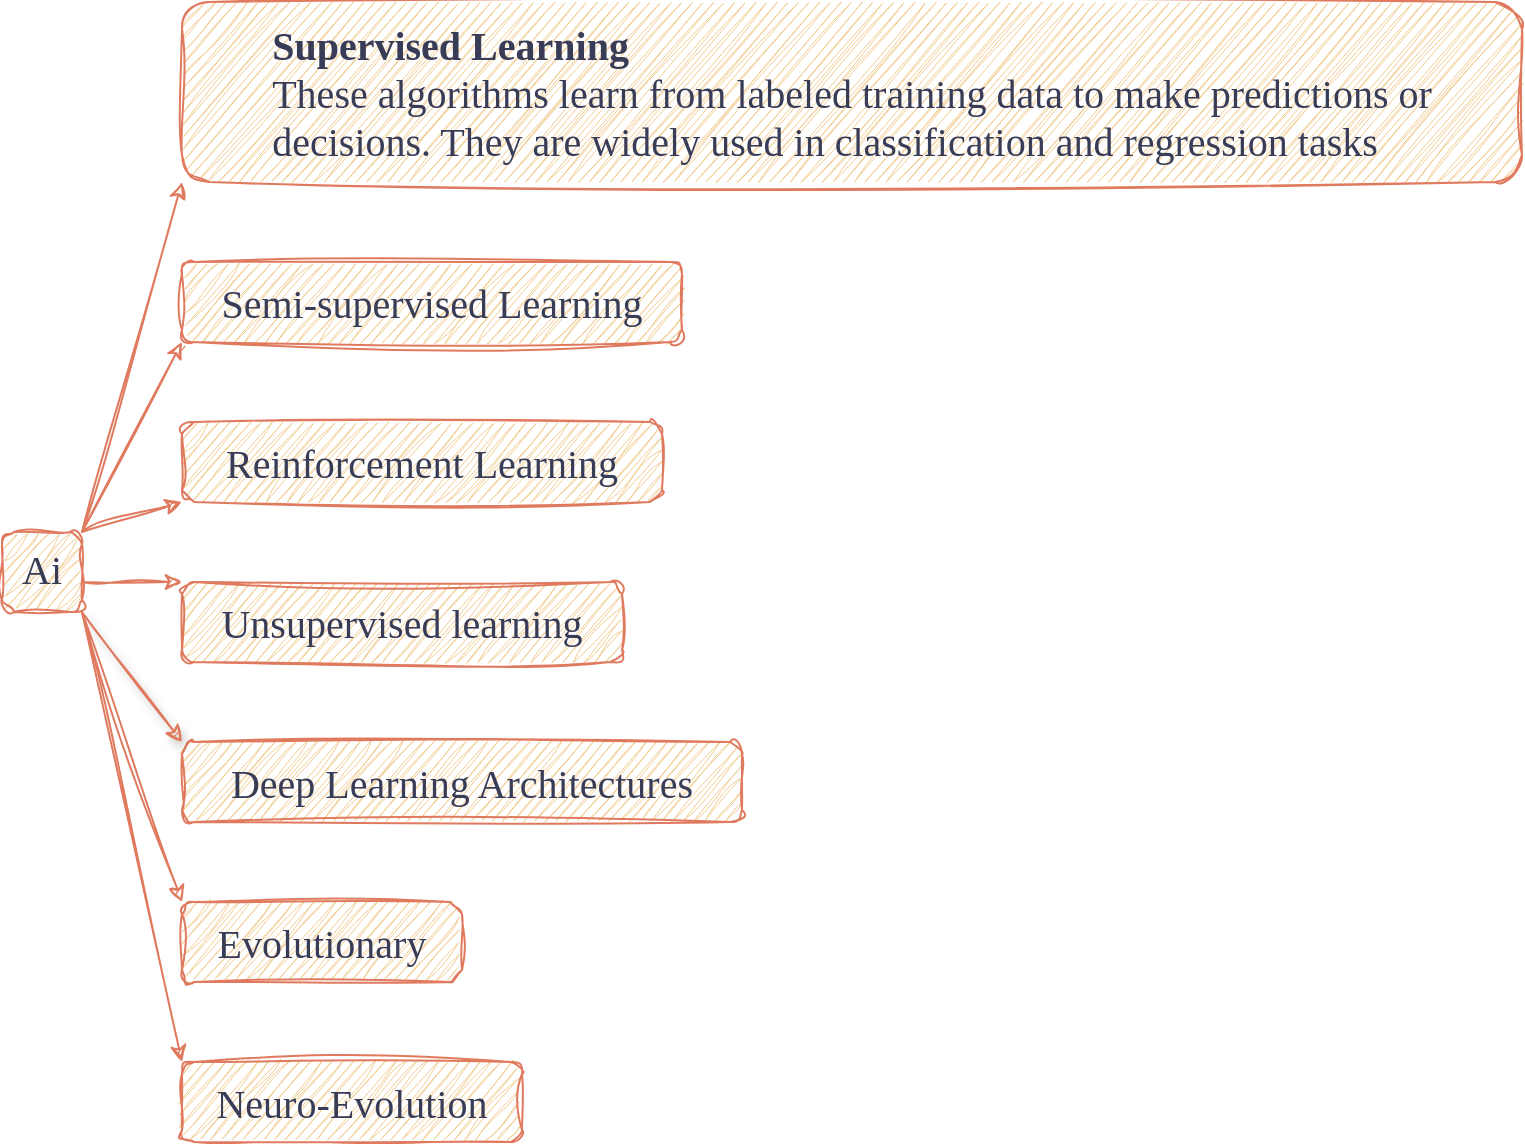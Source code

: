 <mxfile version="24.2.5" type="device" pages="5">
  <diagram name="ai categories" id="1622d65d-c77d-c4b6-e0e7-3c11208c8684">
    <mxGraphModel dx="2171" dy="980" grid="1" gridSize="10" guides="1" tooltips="1" connect="1" arrows="1" fold="1" page="0" pageScale="1.5" pageWidth="1100" pageHeight="850" background="none" math="0" shadow="0">
      <root>
        <mxCell id="0" style=";html=1;" />
        <mxCell id="1" style=";html=1;" parent="0" />
        <mxCell id="pLYbQeAZib1bkslnu75w-1" value="Ai" style="rounded=1;whiteSpace=wrap;html=1;fontSize=20;container=0;verticalAlign=top;fontFamily=Georgia;flipH=1;flipV=1;labelBackgroundColor=none;fillColor=#F2CC8F;strokeColor=#E07A5F;fontColor=#393C56;sketch=1;curveFitting=1;jiggle=2;" parent="1" vertex="1">
          <mxGeometry y="265" width="40" height="40" as="geometry" />
        </mxCell>
        <mxCell id="pLYbQeAZib1bkslnu75w-2" value="&lt;div style=&quot;text-align: justify;&quot;&gt;&lt;span style=&quot;background-color: initial;&quot;&gt;&lt;b&gt;Supervised Learning&lt;/b&gt;&lt;/span&gt;&lt;/div&gt;&lt;div style=&quot;text-align: justify;&quot;&gt;These algorithms learn from labeled training data to make predictions or&lt;br&gt; decisions. They are widely used in classification and regression tasks&lt;br&gt;&lt;/div&gt;" style="rounded=1;whiteSpace=wrap;html=1;fontFamily=Georgia;fontSize=20;labelBackgroundColor=none;fillColor=#F2CC8F;strokeColor=#E07A5F;fontColor=#393C56;sketch=1;curveFitting=1;jiggle=2;" parent="1" vertex="1">
          <mxGeometry x="90" width="670" height="90" as="geometry" />
        </mxCell>
        <mxCell id="pLYbQeAZib1bkslnu75w-5" value="Semi-supervised Learning" style="rounded=1;whiteSpace=wrap;html=1;fontFamily=Georgia;fontSize=20;labelBackgroundColor=none;fillColor=#F2CC8F;strokeColor=#E07A5F;fontColor=#393C56;sketch=1;curveFitting=1;jiggle=2;" parent="1" vertex="1">
          <mxGeometry x="90" y="130" width="250" height="40" as="geometry" />
        </mxCell>
        <mxCell id="pLYbQeAZib1bkslnu75w-4" value="Reinforcement Learning" style="rounded=1;whiteSpace=wrap;html=1;fontFamily=Georgia;fontSize=20;labelBackgroundColor=none;fillColor=#F2CC8F;strokeColor=#E07A5F;fontColor=#393C56;sketch=1;curveFitting=1;jiggle=2;" parent="1" vertex="1">
          <mxGeometry x="90" y="210" width="240" height="40" as="geometry" />
        </mxCell>
        <mxCell id="pLYbQeAZib1bkslnu75w-3" value="Unsupervised learning" style="rounded=1;whiteSpace=wrap;html=1;fontFamily=Georgia;fontSize=20;labelBackgroundColor=none;fillColor=#F2CC8F;strokeColor=#E07A5F;fontColor=#393C56;sketch=1;curveFitting=1;jiggle=2;" parent="1" vertex="1">
          <mxGeometry x="90" y="290" width="220" height="40" as="geometry" />
        </mxCell>
        <mxCell id="pLYbQeAZib1bkslnu75w-8" value="Deep Learning Architectures" style="rounded=1;whiteSpace=wrap;html=1;fontFamily=Georgia;fontSize=20;flipH=1;flipV=1;labelBackgroundColor=none;fillColor=#F2CC8F;strokeColor=#E07A5F;fontColor=#393C56;sketch=1;curveFitting=1;jiggle=2;" parent="1" vertex="1">
          <mxGeometry x="90" y="370" width="280" height="40" as="geometry" />
        </mxCell>
        <mxCell id="pLYbQeAZib1bkslnu75w-6" value="Evolutionary" style="rounded=1;whiteSpace=wrap;html=1;fontFamily=Georgia;fontSize=20;flipH=1;flipV=1;labelBackgroundColor=none;fillColor=#F2CC8F;strokeColor=#E07A5F;fontColor=#393C56;sketch=1;curveFitting=1;jiggle=2;" parent="1" vertex="1">
          <mxGeometry x="90" y="450" width="140" height="40" as="geometry" />
        </mxCell>
        <mxCell id="pLYbQeAZib1bkslnu75w-7" value="Neuro-Evolution" style="rounded=1;whiteSpace=wrap;html=1;fontFamily=Georgia;fontSize=20;flipH=1;flipV=1;labelBackgroundColor=none;fillColor=#F2CC8F;strokeColor=#E07A5F;fontColor=#393C56;sketch=1;curveFitting=1;jiggle=2;" parent="1" vertex="1">
          <mxGeometry x="90" y="530" width="170" height="40" as="geometry" />
        </mxCell>
        <mxCell id="pLYbQeAZib1bkslnu75w-22" style="edgeStyle=orthogonalEdgeStyle;rounded=1;orthogonalLoop=1;jettySize=auto;html=1;noEdgeStyle=1;orthogonal=1;labelBackgroundColor=none;strokeColor=#E07A5F;fontColor=default;sketch=1;curveFitting=1;jiggle=2;" parent="1" source="pLYbQeAZib1bkslnu75w-1" target="pLYbQeAZib1bkslnu75w-2" edge="1">
          <mxGeometry relative="1" as="geometry">
            <mxPoint x="530.299" y="-566.5" as="sourcePoint" />
          </mxGeometry>
        </mxCell>
        <mxCell id="pLYbQeAZib1bkslnu75w-23" style="edgeStyle=orthogonalEdgeStyle;rounded=1;orthogonalLoop=1;jettySize=auto;html=1;noEdgeStyle=1;orthogonal=1;labelBackgroundColor=none;strokeColor=#E07A5F;fontColor=default;sketch=1;curveFitting=1;jiggle=2;" parent="1" source="pLYbQeAZib1bkslnu75w-1" target="pLYbQeAZib1bkslnu75w-5" edge="1">
          <mxGeometry relative="1" as="geometry">
            <mxPoint x="530" y="-485" as="sourcePoint" />
          </mxGeometry>
        </mxCell>
        <mxCell id="pLYbQeAZib1bkslnu75w-24" style="edgeStyle=orthogonalEdgeStyle;rounded=1;orthogonalLoop=1;jettySize=auto;html=1;noEdgeStyle=1;orthogonal=1;labelBackgroundColor=none;strokeColor=#E07A5F;fontColor=default;sketch=1;curveFitting=1;jiggle=2;" parent="1" source="pLYbQeAZib1bkslnu75w-1" target="pLYbQeAZib1bkslnu75w-4" edge="1">
          <mxGeometry relative="1" as="geometry">
            <mxPoint x="530.299" y="-404.5" as="sourcePoint" />
          </mxGeometry>
        </mxCell>
        <mxCell id="pLYbQeAZib1bkslnu75w-25" style="edgeStyle=orthogonalEdgeStyle;rounded=1;orthogonalLoop=1;jettySize=auto;html=1;noEdgeStyle=1;orthogonal=1;labelBackgroundColor=none;strokeColor=#E07A5F;fontColor=default;sketch=1;curveFitting=1;jiggle=2;" parent="1" source="pLYbQeAZib1bkslnu75w-1" target="pLYbQeAZib1bkslnu75w-3" edge="1">
          <mxGeometry relative="1" as="geometry">
            <mxPoint x="530.299" y="-323.5" as="sourcePoint" />
          </mxGeometry>
        </mxCell>
        <mxCell id="pLYbQeAZib1bkslnu75w-26" style="edgeStyle=orthogonalEdgeStyle;rounded=1;orthogonalLoop=1;jettySize=auto;html=1;noEdgeStyle=1;orthogonal=1;shadow=1;labelBackgroundColor=none;strokeColor=#E07A5F;fontColor=default;sketch=1;curveFitting=1;jiggle=2;" parent="1" source="pLYbQeAZib1bkslnu75w-1" target="pLYbQeAZib1bkslnu75w-8" edge="1">
          <mxGeometry relative="1" as="geometry">
            <mxPoint x="530.299" y="-242.5" as="sourcePoint" />
            <mxPoint x="-685" y="265" as="targetPoint" />
          </mxGeometry>
        </mxCell>
        <mxCell id="pLYbQeAZib1bkslnu75w-27" style="edgeStyle=orthogonalEdgeStyle;rounded=1;orthogonalLoop=1;jettySize=auto;html=1;noEdgeStyle=1;orthogonal=1;labelBackgroundColor=none;strokeColor=#E07A5F;fontColor=default;sketch=1;curveFitting=1;jiggle=2;" parent="1" source="pLYbQeAZib1bkslnu75w-1" target="pLYbQeAZib1bkslnu75w-6" edge="1">
          <mxGeometry relative="1" as="geometry">
            <mxPoint x="530.299" y="-161.5" as="sourcePoint" />
          </mxGeometry>
        </mxCell>
        <mxCell id="pLYbQeAZib1bkslnu75w-28" style="edgeStyle=orthogonalEdgeStyle;rounded=1;orthogonalLoop=1;jettySize=auto;html=1;noEdgeStyle=1;orthogonal=1;labelBackgroundColor=none;strokeColor=#E07A5F;fontColor=default;sketch=1;curveFitting=1;jiggle=2;" parent="1" source="pLYbQeAZib1bkslnu75w-1" target="pLYbQeAZib1bkslnu75w-7" edge="1">
          <mxGeometry relative="1" as="geometry">
            <mxPoint x="530.299" y="-80.5" as="sourcePoint" />
          </mxGeometry>
        </mxCell>
      </root>
    </mxGraphModel>
  </diagram>
  <diagram id="oSz7CRbddk_JLkF7-LfZ" name="L4">
    <mxGraphModel dx="2171" dy="980" grid="1" gridSize="10" guides="1" tooltips="1" connect="1" arrows="1" fold="1" page="1" pageScale="1" pageWidth="1100" pageHeight="850" math="0" shadow="0">
      <root>
        <mxCell id="0" />
        <mxCell id="1" parent="0" />
        <mxCell id="dLjoPaXm39vCsuELOdDi-15" value="Vertical Tree Layout" style="swimlane;startSize=20;horizontal=1;childLayout=treeLayout;horizontalTree=0;resizable=0;containerType=tree;fontSize=12;sketch=1;hachureGap=4;jiggle=2;curveFitting=1;fontFamily=Architects Daughter;fontSource=https%3A%2F%2Ffonts.googleapis.com%2Fcss%3Ffamily%3DArchitects%2BDaughter;" parent="1" vertex="1">
          <mxGeometry x="20" y="20" width="2133" height="640" as="geometry" />
        </mxCell>
        <mxCell id="dLjoPaXm39vCsuELOdDi-16" value="l4" style="whiteSpace=wrap;html=1;sketch=1;hachureGap=4;jiggle=2;curveFitting=1;fontFamily=Architects Daughter;fontSource=https%3A%2F%2Ffonts.googleapis.com%2Fcss%3Ffamily%3DArchitects%2BDaughter;fillColor=#cce5ff;strokeColor=#36393d;" parent="dLjoPaXm39vCsuELOdDi-15" vertex="1">
          <mxGeometry x="1309.4" y="40" width="100" height="40" as="geometry" />
        </mxCell>
        <mxCell id="dLjoPaXm39vCsuELOdDi-17" value="supervised learning category" style="whiteSpace=wrap;html=1;sketch=1;hachureGap=4;jiggle=2;curveFitting=1;fontFamily=Architects Daughter;fontSource=https%3A%2F%2Ffonts.googleapis.com%2Fcss%3Ffamily%3DArchitects%2BDaughter;fillColor=#dae8fc;strokeColor=#6c8ebf;" parent="dLjoPaXm39vCsuELOdDi-15" vertex="1">
          <mxGeometry x="605.48" y="130" width="100" height="40" as="geometry" />
        </mxCell>
        <mxCell id="dLjoPaXm39vCsuELOdDi-18" value="" style="edgeStyle=elbowEdgeStyle;elbow=vertical;html=1;rounded=1;curved=0;sourcePerimeterSpacing=0;targetPerimeterSpacing=0;startSize=6;endSize=6;sketch=1;hachureGap=4;jiggle=2;curveFitting=1;fontFamily=Architects Daughter;fontSource=https%3A%2F%2Ffonts.googleapis.com%2Fcss%3Ffamily%3DArchitects%2BDaughter;" parent="dLjoPaXm39vCsuELOdDi-15" source="dLjoPaXm39vCsuELOdDi-16" target="dLjoPaXm39vCsuELOdDi-17" edge="1">
          <mxGeometry relative="1" as="geometry" />
        </mxCell>
        <mxCell id="dLjoPaXm39vCsuELOdDi-19" value="reinforcement learning category" style="whiteSpace=wrap;html=1;sketch=1;hachureGap=4;jiggle=2;curveFitting=1;fontFamily=Architects Daughter;fontSource=https%3A%2F%2Ffonts.googleapis.com%2Fcss%3Ffamily%3DArchitects%2BDaughter;fillColor=#dae8fc;strokeColor=#6c8ebf;" parent="dLjoPaXm39vCsuELOdDi-15" vertex="1">
          <mxGeometry x="1190.82" y="130" width="100" height="40" as="geometry" />
        </mxCell>
        <mxCell id="dLjoPaXm39vCsuELOdDi-20" value="" style="edgeStyle=elbowEdgeStyle;elbow=vertical;html=1;rounded=1;curved=0;sourcePerimeterSpacing=0;targetPerimeterSpacing=0;startSize=6;endSize=6;sketch=1;hachureGap=4;jiggle=2;curveFitting=1;fontFamily=Architects Daughter;fontSource=https%3A%2F%2Ffonts.googleapis.com%2Fcss%3Ffamily%3DArchitects%2BDaughter;" parent="dLjoPaXm39vCsuELOdDi-15" source="dLjoPaXm39vCsuELOdDi-16" target="dLjoPaXm39vCsuELOdDi-19" edge="1">
          <mxGeometry relative="1" as="geometry" />
        </mxCell>
        <mxCell id="dLjoPaXm39vCsuELOdDi-21" value="" style="edgeStyle=orthogonalEdgeStyle;rounded=0;sketch=1;hachureGap=4;jiggle=2;curveFitting=1;orthogonalLoop=1;jettySize=auto;html=1;exitX=0.5;exitY=1;exitDx=0;exitDy=0;" parent="dLjoPaXm39vCsuELOdDi-15" source="dLjoPaXm39vCsuELOdDi-16" target="dLjoPaXm39vCsuELOdDi-22" edge="1">
          <mxGeometry relative="1" as="geometry" />
        </mxCell>
        <mxCell id="dLjoPaXm39vCsuELOdDi-22" value="libraries" style="whiteSpace=wrap;html=1;sketch=1;hachureGap=4;jiggle=2;curveFitting=1;fontFamily=Architects Daughter;fontSource=https%3A%2F%2Ffonts.googleapis.com%2Fcss%3Ffamily%3DArchitects%2BDaughter;fillColor=#d5e8d4;strokeColor=#82b366;" parent="dLjoPaXm39vCsuELOdDi-15" vertex="1">
          <mxGeometry x="1825.02" y="130" width="100" height="40" as="geometry" />
        </mxCell>
        <mxCell id="dLjoPaXm39vCsuELOdDi-23" value="" style="edgeStyle=orthogonalEdgeStyle;rounded=0;sketch=1;hachureGap=4;jiggle=2;curveFitting=1;orthogonalLoop=1;jettySize=auto;html=1;" parent="dLjoPaXm39vCsuELOdDi-15" source="dLjoPaXm39vCsuELOdDi-22" target="dLjoPaXm39vCsuELOdDi-24" edge="1">
          <mxGeometry relative="1" as="geometry">
            <mxPoint x="-22467.96" y="580" as="sourcePoint" />
          </mxGeometry>
        </mxCell>
        <mxCell id="dLjoPaXm39vCsuELOdDi-24" value="scikit-learn" style="whiteSpace=wrap;html=1;sketch=1;hachureGap=4;jiggle=2;curveFitting=1;fontFamily=Architects Daughter;fontSource=https%3A%2F%2Ffonts.googleapis.com%2Fcss%3Ffamily%3DArchitects%2BDaughter;fillColor=#d5e8d4;strokeColor=#82b366;" parent="dLjoPaXm39vCsuELOdDi-15" vertex="1">
          <mxGeometry x="1825.02" y="220" width="100" height="40" as="geometry" />
        </mxCell>
        <mxCell id="dLjoPaXm39vCsuELOdDi-25" value="" style="edgeStyle=elbowEdgeStyle;elbow=vertical;html=1;rounded=1;curved=0;sourcePerimeterSpacing=0;targetPerimeterSpacing=0;startSize=6;endSize=6;sketch=1;hachureGap=4;jiggle=2;curveFitting=1;fontFamily=Architects Daughter;fontSource=https%3A%2F%2Ffonts.googleapis.com%2Fcss%3Ffamily%3DArchitects%2BDaughter;" parent="dLjoPaXm39vCsuELOdDi-15" source="dLjoPaXm39vCsuELOdDi-19" target="dLjoPaXm39vCsuELOdDi-26" edge="1">
          <mxGeometry relative="1" as="geometry">
            <mxPoint x="-22517.96" y="600" as="sourcePoint" />
          </mxGeometry>
        </mxCell>
        <mxCell id="dLjoPaXm39vCsuELOdDi-26" value="markov decision process" style="whiteSpace=wrap;html=1;sketch=1;hachureGap=4;jiggle=2;curveFitting=1;fontFamily=Architects Daughter;fontSource=https%3A%2F%2Ffonts.googleapis.com%2Fcss%3Ffamily%3DArchitects%2BDaughter;fillColor=#e1d5e7;strokeColor=#9673a6;" parent="dLjoPaXm39vCsuELOdDi-15" vertex="1">
          <mxGeometry x="979.42" y="220" width="100" height="40" as="geometry" />
        </mxCell>
        <mxCell id="dLjoPaXm39vCsuELOdDi-27" value="" style="edgeStyle=elbowEdgeStyle;elbow=vertical;html=1;rounded=1;curved=0;sourcePerimeterSpacing=0;targetPerimeterSpacing=0;startSize=6;endSize=6;sketch=1;hachureGap=4;jiggle=2;curveFitting=1;fontFamily=Architects Daughter;fontSource=https%3A%2F%2Ffonts.googleapis.com%2Fcss%3Ffamily%3DArchitects%2BDaughter;" parent="dLjoPaXm39vCsuELOdDi-15" source="dLjoPaXm39vCsuELOdDi-19" target="dLjoPaXm39vCsuELOdDi-28" edge="1">
          <mxGeometry relative="1" as="geometry">
            <mxPoint x="-22517.96" y="600" as="sourcePoint" />
          </mxGeometry>
        </mxCell>
        <mxCell id="dLjoPaXm39vCsuELOdDi-28" value="q-learning algo" style="whiteSpace=wrap;html=1;sketch=1;hachureGap=4;jiggle=2;curveFitting=1;fontFamily=Architects Daughter;fontSource=https%3A%2F%2Ffonts.googleapis.com%2Fcss%3Ffamily%3DArchitects%2BDaughter;fillColor=#e1d5e7;strokeColor=#9673a6;" parent="dLjoPaXm39vCsuELOdDi-15" vertex="1">
          <mxGeometry x="1402.22" y="220" width="100" height="40" as="geometry" />
        </mxCell>
        <mxCell id="dLjoPaXm39vCsuELOdDi-29" value="" style="edgeStyle=elbowEdgeStyle;elbow=vertical;html=1;rounded=1;curved=0;sourcePerimeterSpacing=0;targetPerimeterSpacing=0;startSize=6;endSize=6;sketch=1;hachureGap=4;jiggle=2;curveFitting=1;fontFamily=Architects Daughter;fontSource=https%3A%2F%2Ffonts.googleapis.com%2Fcss%3Ffamily%3DArchitects%2BDaughter;" parent="dLjoPaXm39vCsuELOdDi-15" source="dLjoPaXm39vCsuELOdDi-17" target="dLjoPaXm39vCsuELOdDi-30" edge="1">
          <mxGeometry relative="1" as="geometry">
            <mxPoint x="-22314.96" y="600" as="sourcePoint" />
          </mxGeometry>
        </mxCell>
        <mxCell id="dLjoPaXm39vCsuELOdDi-30" value="classification problem" style="whiteSpace=wrap;html=1;sketch=1;hachureGap=4;jiggle=2;curveFitting=1;fontFamily=Architects Daughter;fontSource=https%3A%2F%2Ffonts.googleapis.com%2Fcss%3Ffamily%3DArchitects%2BDaughter;fillColor=#f8cecc;strokeColor=#b85450;" parent="dLjoPaXm39vCsuELOdDi-15" vertex="1">
          <mxGeometry x="388.2" y="220" width="100" height="40" as="geometry" />
        </mxCell>
        <mxCell id="dLjoPaXm39vCsuELOdDi-31" value="" style="edgeStyle=elbowEdgeStyle;elbow=vertical;html=1;rounded=1;curved=0;sourcePerimeterSpacing=0;targetPerimeterSpacing=0;startSize=6;endSize=6;sketch=1;hachureGap=4;jiggle=2;curveFitting=1;fontFamily=Architects Daughter;fontSource=https%3A%2F%2Ffonts.googleapis.com%2Fcss%3Ffamily%3DArchitects%2BDaughter;" parent="dLjoPaXm39vCsuELOdDi-15" source="dLjoPaXm39vCsuELOdDi-17" target="dLjoPaXm39vCsuELOdDi-32" edge="1">
          <mxGeometry relative="1" as="geometry">
            <mxPoint x="-22314.96" y="600" as="sourcePoint" />
          </mxGeometry>
        </mxCell>
        <mxCell id="dLjoPaXm39vCsuELOdDi-32" value="Regression" style="whiteSpace=wrap;html=1;sketch=1;hachureGap=4;jiggle=2;curveFitting=1;fontFamily=Architects Daughter;fontSource=https%3A%2F%2Ffonts.googleapis.com%2Fcss%3Ffamily%3DArchitects%2BDaughter;fillColor=#f8cecc;strokeColor=#b85450;" parent="dLjoPaXm39vCsuELOdDi-15" vertex="1">
          <mxGeometry x="822.76" y="220" width="100" height="40" as="geometry" />
        </mxCell>
        <mxCell id="dLjoPaXm39vCsuELOdDi-33" value="" style="edgeStyle=elbowEdgeStyle;elbow=vertical;html=1;rounded=1;curved=0;sourcePerimeterSpacing=0;targetPerimeterSpacing=0;startSize=6;endSize=6;sketch=1;hachureGap=4;jiggle=2;curveFitting=1;fontFamily=Architects Daughter;fontSource=https%3A%2F%2Ffonts.googleapis.com%2Fcss%3Ffamily%3DArchitects%2BDaughter;" parent="dLjoPaXm39vCsuELOdDi-15" source="dLjoPaXm39vCsuELOdDi-30" target="dLjoPaXm39vCsuELOdDi-34" edge="1">
          <mxGeometry relative="1" as="geometry">
            <mxPoint x="-22244.96" y="690" as="sourcePoint" />
          </mxGeometry>
        </mxCell>
        <mxCell id="dLjoPaXm39vCsuELOdDi-34" value="k-nearest neighbor algo" style="whiteSpace=wrap;html=1;sketch=1;hachureGap=4;jiggle=2;curveFitting=1;fontFamily=Architects Daughter;fontSource=https%3A%2F%2Ffonts.googleapis.com%2Fcss%3Ffamily%3DArchitects%2BDaughter;fillColor=#e1d5e7;strokeColor=#9673a6;" parent="dLjoPaXm39vCsuELOdDi-15" vertex="1">
          <mxGeometry x="20" y="310" width="100" height="40" as="geometry" />
        </mxCell>
        <mxCell id="dLjoPaXm39vCsuELOdDi-35" value="" style="edgeStyle=elbowEdgeStyle;elbow=vertical;html=1;rounded=1;curved=0;sourcePerimeterSpacing=0;targetPerimeterSpacing=0;startSize=6;endSize=6;sketch=1;hachureGap=4;jiggle=2;curveFitting=1;fontFamily=Architects Daughter;fontSource=https%3A%2F%2Ffonts.googleapis.com%2Fcss%3Ffamily%3DArchitects%2BDaughter;" parent="dLjoPaXm39vCsuELOdDi-15" source="dLjoPaXm39vCsuELOdDi-30" target="dLjoPaXm39vCsuELOdDi-36" edge="1">
          <mxGeometry relative="1" as="geometry">
            <mxPoint x="-22244.96" y="690" as="sourcePoint" />
          </mxGeometry>
        </mxCell>
        <mxCell id="dLjoPaXm39vCsuELOdDi-36" value="perceptron learning algo" style="whiteSpace=wrap;html=1;sketch=1;hachureGap=4;jiggle=2;curveFitting=1;fontFamily=Architects Daughter;fontSource=https%3A%2F%2Ffonts.googleapis.com%2Fcss%3Ffamily%3DArchitects%2BDaughter;fillColor=#e1d5e7;strokeColor=#9673a6;" parent="dLjoPaXm39vCsuELOdDi-15" vertex="1">
          <mxGeometry x="216" y="310" width="100" height="40" as="geometry" />
        </mxCell>
        <mxCell id="dLjoPaXm39vCsuELOdDi-37" value="" style="edgeStyle=elbowEdgeStyle;elbow=vertical;html=1;rounded=1;curved=0;sourcePerimeterSpacing=0;targetPerimeterSpacing=0;startSize=6;endSize=6;sketch=1;hachureGap=4;jiggle=2;curveFitting=1;fontFamily=Architects Daughter;fontSource=https%3A%2F%2Ffonts.googleapis.com%2Fcss%3Ffamily%3DArchitects%2BDaughter;" parent="dLjoPaXm39vCsuELOdDi-15" source="dLjoPaXm39vCsuELOdDi-30" target="dLjoPaXm39vCsuELOdDi-38" edge="1">
          <mxGeometry relative="1" as="geometry">
            <mxPoint x="-21831.96" y="690" as="sourcePoint" />
          </mxGeometry>
        </mxCell>
        <mxCell id="dLjoPaXm39vCsuELOdDi-38" value="support vectors algo" style="whiteSpace=wrap;html=1;sketch=1;hachureGap=4;jiggle=2;curveFitting=1;fontFamily=Architects Daughter;fontSource=https%3A%2F%2Ffonts.googleapis.com%2Fcss%3Ffamily%3DArchitects%2BDaughter;fillColor=#e1d5e7;strokeColor=#9673a6;" parent="dLjoPaXm39vCsuELOdDi-15" vertex="1">
          <mxGeometry x="426" y="310" width="100" height="40" as="geometry" />
        </mxCell>
        <mxCell id="dLjoPaXm39vCsuELOdDi-39" value="" style="edgeStyle=elbowEdgeStyle;elbow=vertical;html=1;rounded=1;curved=0;sourcePerimeterSpacing=0;targetPerimeterSpacing=0;startSize=6;endSize=6;sketch=1;hachureGap=4;jiggle=2;curveFitting=1;fontFamily=Architects Daughter;fontSource=https%3A%2F%2Ffonts.googleapis.com%2Fcss%3Ffamily%3DArchitects%2BDaughter;" parent="dLjoPaXm39vCsuELOdDi-15" source="dLjoPaXm39vCsuELOdDi-38" target="dLjoPaXm39vCsuELOdDi-40" edge="1">
          <mxGeometry relative="1" as="geometry">
            <mxPoint x="-21432.96" y="780" as="sourcePoint" />
          </mxGeometry>
        </mxCell>
        <mxCell id="dLjoPaXm39vCsuELOdDi-40" value="max margin separator" style="whiteSpace=wrap;html=1;sketch=1;hachureGap=4;jiggle=2;curveFitting=1;fontFamily=Architects Daughter;fontSource=https%3A%2F%2Ffonts.googleapis.com%2Fcss%3Ffamily%3DArchitects%2BDaughter;fillColor=#e1d5e7;strokeColor=#9673a6;" parent="dLjoPaXm39vCsuELOdDi-15" vertex="1">
          <mxGeometry x="426" y="400" width="100" height="40" as="geometry" />
        </mxCell>
        <mxCell id="dLjoPaXm39vCsuELOdDi-41" value="" style="edgeStyle=elbowEdgeStyle;elbow=vertical;html=1;rounded=1;curved=0;sourcePerimeterSpacing=0;targetPerimeterSpacing=0;startSize=6;endSize=6;sketch=1;hachureGap=4;jiggle=2;curveFitting=1;fontFamily=Architects Daughter;fontSource=https%3A%2F%2Ffonts.googleapis.com%2Fcss%3Ffamily%3DArchitects%2BDaughter;" parent="dLjoPaXm39vCsuELOdDi-15" source="dLjoPaXm39vCsuELOdDi-36" target="dLjoPaXm39vCsuELOdDi-42" edge="1">
          <mxGeometry relative="1" as="geometry">
            <mxPoint x="-21432.96" y="780" as="sourcePoint" />
          </mxGeometry>
        </mxCell>
        <mxCell id="dLjoPaXm39vCsuELOdDi-42" value="hard-threshold" style="whiteSpace=wrap;html=1;sketch=1;hachureGap=4;jiggle=2;curveFitting=1;fontFamily=Architects Daughter;fontSource=https%3A%2F%2Ffonts.googleapis.com%2Fcss%3Ffamily%3DArchitects%2BDaughter;fillColor=#ffe6cc;strokeColor=#d79b00;" parent="dLjoPaXm39vCsuELOdDi-15" vertex="1">
          <mxGeometry x="146" y="400" width="100" height="40" as="geometry" />
        </mxCell>
        <mxCell id="dLjoPaXm39vCsuELOdDi-43" value="" style="edgeStyle=elbowEdgeStyle;elbow=vertical;html=1;rounded=1;curved=0;sourcePerimeterSpacing=0;targetPerimeterSpacing=0;startSize=6;endSize=6;sketch=1;hachureGap=4;jiggle=2;curveFitting=1;fontFamily=Architects Daughter;fontSource=https%3A%2F%2Ffonts.googleapis.com%2Fcss%3Ffamily%3DArchitects%2BDaughter;" parent="dLjoPaXm39vCsuELOdDi-15" source="dLjoPaXm39vCsuELOdDi-36" target="dLjoPaXm39vCsuELOdDi-44" edge="1">
          <mxGeometry relative="1" as="geometry">
            <mxPoint x="-21432.96" y="780" as="sourcePoint" />
          </mxGeometry>
        </mxCell>
        <mxCell id="dLjoPaXm39vCsuELOdDi-44" value="soft-threshold" style="whiteSpace=wrap;html=1;sketch=1;hachureGap=4;jiggle=2;curveFitting=1;fontFamily=Architects Daughter;fontSource=https%3A%2F%2Ffonts.googleapis.com%2Fcss%3Ffamily%3DArchitects%2BDaughter;fillColor=#ffe6cc;strokeColor=#d79b00;" parent="dLjoPaXm39vCsuELOdDi-15" vertex="1">
          <mxGeometry x="286" y="400" width="100" height="40" as="geometry" />
        </mxCell>
        <mxCell id="dLjoPaXm39vCsuELOdDi-45" value="" style="edgeStyle=elbowEdgeStyle;elbow=vertical;html=1;rounded=1;curved=0;sourcePerimeterSpacing=0;targetPerimeterSpacing=0;startSize=6;endSize=6;sketch=1;hachureGap=4;jiggle=2;curveFitting=1;fontFamily=Architects Daughter;fontSource=https%3A%2F%2Ffonts.googleapis.com%2Fcss%3Ffamily%3DArchitects%2BDaughter;" parent="dLjoPaXm39vCsuELOdDi-15" source="dLjoPaXm39vCsuELOdDi-30" target="dLjoPaXm39vCsuELOdDi-46" edge="1">
          <mxGeometry relative="1" as="geometry">
            <mxPoint x="-20679.96" y="690" as="sourcePoint" />
          </mxGeometry>
        </mxCell>
        <mxCell id="dLjoPaXm39vCsuELOdDi-46" value="loss-function" style="whiteSpace=wrap;html=1;sketch=1;hachureGap=4;jiggle=2;curveFitting=1;fontFamily=Architects Daughter;fontSource=https%3A%2F%2Ffonts.googleapis.com%2Fcss%3Ffamily%3DArchitects%2BDaughter;fillColor=#dae8fc;strokeColor=#6c8ebf;" parent="dLjoPaXm39vCsuELOdDi-15" vertex="1">
          <mxGeometry x="756.4" y="310" width="100" height="40" as="geometry" />
        </mxCell>
        <mxCell id="dLjoPaXm39vCsuELOdDi-47" value="" style="edgeStyle=elbowEdgeStyle;elbow=vertical;html=1;rounded=1;curved=0;sourcePerimeterSpacing=0;targetPerimeterSpacing=0;startSize=6;endSize=6;sketch=1;hachureGap=4;jiggle=2;curveFitting=1;fontFamily=Architects Daughter;fontSource=https%3A%2F%2Ffonts.googleapis.com%2Fcss%3Ffamily%3DArchitects%2BDaughter;" parent="dLjoPaXm39vCsuELOdDi-15" source="dLjoPaXm39vCsuELOdDi-46" target="dLjoPaXm39vCsuELOdDi-48" edge="1">
          <mxGeometry relative="1" as="geometry">
            <mxPoint x="-20121.16" y="780" as="sourcePoint" />
          </mxGeometry>
        </mxCell>
        <mxCell id="dLjoPaXm39vCsuELOdDi-48" value="l1 Loss=|actual-predicted|" style="whiteSpace=wrap;html=1;sketch=1;hachureGap=4;jiggle=2;curveFitting=1;fontFamily=Architects Daughter;fontSource=https%3A%2F%2Ffonts.googleapis.com%2Fcss%3Ffamily%3DArchitects%2BDaughter;fillColor=#ffe6cc;strokeColor=#d79b00;" parent="dLjoPaXm39vCsuELOdDi-15" vertex="1">
          <mxGeometry x="566" y="400" width="100" height="40" as="geometry" />
        </mxCell>
        <mxCell id="dLjoPaXm39vCsuELOdDi-49" value="" style="edgeStyle=elbowEdgeStyle;elbow=vertical;html=1;rounded=1;curved=0;sourcePerimeterSpacing=0;targetPerimeterSpacing=0;startSize=6;endSize=6;sketch=1;hachureGap=4;jiggle=2;curveFitting=1;fontFamily=Architects Daughter;fontSource=https%3A%2F%2Ffonts.googleapis.com%2Fcss%3Ffamily%3DArchitects%2BDaughter;" parent="dLjoPaXm39vCsuELOdDi-15" source="dLjoPaXm39vCsuELOdDi-46" target="dLjoPaXm39vCsuELOdDi-50" edge="1">
          <mxGeometry relative="1" as="geometry">
            <mxPoint x="-20121.16" y="780" as="sourcePoint" />
          </mxGeometry>
        </mxCell>
        <mxCell id="dLjoPaXm39vCsuELOdDi-50" value="l2 - Loss=(actual-predicted)ˆ2" style="whiteSpace=wrap;html=1;sketch=1;hachureGap=4;jiggle=2;curveFitting=1;fontFamily=Architects Daughter;fontSource=https%3A%2F%2Ffonts.googleapis.com%2Fcss%3Ffamily%3DArchitects%2BDaughter;fillColor=#ffe6cc;strokeColor=#d79b00;" parent="dLjoPaXm39vCsuELOdDi-15" vertex="1">
          <mxGeometry x="706" y="400" width="100" height="40" as="geometry" />
        </mxCell>
        <mxCell id="dLjoPaXm39vCsuELOdDi-51" value="" style="edgeStyle=elbowEdgeStyle;elbow=vertical;html=1;rounded=1;curved=0;sourcePerimeterSpacing=0;targetPerimeterSpacing=0;startSize=6;endSize=6;sketch=1;hachureGap=4;jiggle=2;curveFitting=1;fontFamily=Architects Daughter;fontSource=https%3A%2F%2Ffonts.googleapis.com%2Fcss%3Ffamily%3DArchitects%2BDaughter;" parent="dLjoPaXm39vCsuELOdDi-15" source="dLjoPaXm39vCsuELOdDi-46" target="dLjoPaXm39vCsuELOdDi-52" edge="1">
          <mxGeometry relative="1" as="geometry">
            <mxPoint x="-19334.36" y="780" as="sourcePoint" />
          </mxGeometry>
        </mxCell>
        <mxCell id="dLjoPaXm39vCsuELOdDi-52" value="Overfitting trainning problem" style="whiteSpace=wrap;html=1;sketch=1;hachureGap=4;jiggle=2;curveFitting=1;fontFamily=Architects Daughter;fontSource=https%3A%2F%2Ffonts.googleapis.com%2Fcss%3Ffamily%3DArchitects%2BDaughter;fillColor=#dae8fc;strokeColor=#6c8ebf;" parent="dLjoPaXm39vCsuELOdDi-15" vertex="1">
          <mxGeometry x="946.8" y="400" width="100" height="40" as="geometry" />
        </mxCell>
        <mxCell id="dLjoPaXm39vCsuELOdDi-53" value="" style="edgeStyle=elbowEdgeStyle;elbow=vertical;html=1;rounded=1;curved=0;sourcePerimeterSpacing=0;targetPerimeterSpacing=0;startSize=6;endSize=6;sketch=1;hachureGap=4;jiggle=2;curveFitting=1;fontFamily=Architects Daughter;fontSource=https%3A%2F%2Ffonts.googleapis.com%2Fcss%3Ffamily%3DArchitects%2BDaughter;" parent="dLjoPaXm39vCsuELOdDi-15" source="dLjoPaXm39vCsuELOdDi-52" target="dLjoPaXm39vCsuELOdDi-54" edge="1">
          <mxGeometry relative="1" as="geometry">
            <mxPoint x="-18148.56" y="870" as="sourcePoint" />
          </mxGeometry>
        </mxCell>
        <mxCell id="dLjoPaXm39vCsuELOdDi-54" value="regularization" style="whiteSpace=wrap;html=1;sketch=1;hachureGap=4;jiggle=2;curveFitting=1;fontFamily=Architects Daughter;fontSource=https%3A%2F%2Ffonts.googleapis.com%2Fcss%3Ffamily%3DArchitects%2BDaughter;fillColor=#e1d5e7;strokeColor=#9673a6;" parent="dLjoPaXm39vCsuELOdDi-15" vertex="1">
          <mxGeometry x="820.8" y="490" width="100" height="40" as="geometry" />
        </mxCell>
        <mxCell id="dLjoPaXm39vCsuELOdDi-55" value="" style="edgeStyle=elbowEdgeStyle;elbow=vertical;html=1;rounded=1;curved=0;sourcePerimeterSpacing=0;targetPerimeterSpacing=0;startSize=6;endSize=6;sketch=1;hachureGap=4;jiggle=2;curveFitting=1;fontFamily=Architects Daughter;fontSource=https%3A%2F%2Ffonts.googleapis.com%2Fcss%3Ffamily%3DArchitects%2BDaughter;" parent="dLjoPaXm39vCsuELOdDi-15" source="dLjoPaXm39vCsuELOdDi-52" target="dLjoPaXm39vCsuELOdDi-56" edge="1">
          <mxGeometry relative="1" as="geometry">
            <mxPoint x="-18148.56" y="870" as="sourcePoint" />
          </mxGeometry>
        </mxCell>
        <mxCell id="dLjoPaXm39vCsuELOdDi-56" value="holdout-cross validation" style="whiteSpace=wrap;html=1;sketch=1;hachureGap=4;jiggle=2;curveFitting=1;fontFamily=Architects Daughter;fontSource=https%3A%2F%2Ffonts.googleapis.com%2Fcss%3Ffamily%3DArchitects%2BDaughter;fillColor=#e1d5e7;strokeColor=#9673a6;" parent="dLjoPaXm39vCsuELOdDi-15" vertex="1">
          <mxGeometry x="1072.8" y="490" width="100" height="40" as="geometry" />
        </mxCell>
        <mxCell id="dLjoPaXm39vCsuELOdDi-57" value="" style="edgeStyle=elbowEdgeStyle;elbow=vertical;html=1;rounded=1;curved=0;sourcePerimeterSpacing=0;targetPerimeterSpacing=0;startSize=6;endSize=6;sketch=1;hachureGap=4;jiggle=2;curveFitting=1;fontFamily=Architects Daughter;fontSource=https%3A%2F%2Ffonts.googleapis.com%2Fcss%3Ffamily%3DArchitects%2BDaughter;" parent="dLjoPaXm39vCsuELOdDi-15" source="dLjoPaXm39vCsuELOdDi-56" target="dLjoPaXm39vCsuELOdDi-58" edge="1">
          <mxGeometry relative="1" as="geometry">
            <mxPoint x="-17088.76" y="960" as="sourcePoint" />
          </mxGeometry>
        </mxCell>
        <mxCell id="dLjoPaXm39vCsuELOdDi-58" value="training set" style="whiteSpace=wrap;html=1;sketch=1;hachureGap=4;jiggle=2;curveFitting=1;fontFamily=Architects Daughter;fontSource=https%3A%2F%2Ffonts.googleapis.com%2Fcss%3Ffamily%3DArchitects%2BDaughter;fillColor=#dae8fc;strokeColor=#6c8ebf;" parent="dLjoPaXm39vCsuELOdDi-15" vertex="1">
          <mxGeometry x="932.8" y="580" width="100" height="40" as="geometry" />
        </mxCell>
        <mxCell id="dLjoPaXm39vCsuELOdDi-59" value="" style="edgeStyle=elbowEdgeStyle;elbow=vertical;html=1;rounded=1;curved=0;sourcePerimeterSpacing=0;targetPerimeterSpacing=0;startSize=6;endSize=6;sketch=1;hachureGap=4;jiggle=2;curveFitting=1;fontFamily=Architects Daughter;fontSource=https%3A%2F%2Ffonts.googleapis.com%2Fcss%3Ffamily%3DArchitects%2BDaughter;" parent="dLjoPaXm39vCsuELOdDi-15" source="dLjoPaXm39vCsuELOdDi-56" target="dLjoPaXm39vCsuELOdDi-60" edge="1">
          <mxGeometry relative="1" as="geometry">
            <mxPoint x="-17088.76" y="960" as="sourcePoint" />
          </mxGeometry>
        </mxCell>
        <mxCell id="dLjoPaXm39vCsuELOdDi-60" value="test set" style="whiteSpace=wrap;html=1;sketch=1;hachureGap=4;jiggle=2;curveFitting=1;fontFamily=Architects Daughter;fontSource=https%3A%2F%2Ffonts.googleapis.com%2Fcss%3Ffamily%3DArchitects%2BDaughter;fillColor=#dae8fc;strokeColor=#6c8ebf;" parent="dLjoPaXm39vCsuELOdDi-15" vertex="1">
          <mxGeometry x="1072.8" y="580" width="100" height="40" as="geometry" />
        </mxCell>
        <mxCell id="dLjoPaXm39vCsuELOdDi-61" value="" style="edgeStyle=elbowEdgeStyle;elbow=vertical;html=1;rounded=1;curved=0;sourcePerimeterSpacing=0;targetPerimeterSpacing=0;startSize=6;endSize=6;sketch=1;hachureGap=4;jiggle=2;curveFitting=1;fontFamily=Architects Daughter;fontSource=https%3A%2F%2Ffonts.googleapis.com%2Fcss%3Ffamily%3DArchitects%2BDaughter;" parent="dLjoPaXm39vCsuELOdDi-15" source="dLjoPaXm39vCsuELOdDi-56" target="dLjoPaXm39vCsuELOdDi-62" edge="1">
          <mxGeometry relative="1" as="geometry">
            <mxPoint x="-17075.72" y="960" as="sourcePoint" />
          </mxGeometry>
        </mxCell>
        <mxCell id="dLjoPaXm39vCsuELOdDi-62" value="k-fold cross validation" style="whiteSpace=wrap;html=1;sketch=1;hachureGap=4;jiggle=2;curveFitting=1;fontFamily=Architects Daughter;fontSource=https%3A%2F%2Ffonts.googleapis.com%2Fcss%3Ffamily%3DArchitects%2BDaughter;fillColor=#e1d5e7;strokeColor=#9673a6;" parent="dLjoPaXm39vCsuELOdDi-15" vertex="1">
          <mxGeometry x="1212.8" y="580" width="100" height="40" as="geometry" />
        </mxCell>
        <mxCell id="dLjoPaXm39vCsuELOdDi-125" value="" style="edgeStyle=elbowEdgeStyle;elbow=vertical;html=1;rounded=1;curved=0;sourcePerimeterSpacing=0;targetPerimeterSpacing=0;startSize=6;endSize=6;sketch=1;hachureGap=4;jiggle=2;curveFitting=1;fontFamily=Architects Daughter;fontSource=https%3A%2F%2Ffonts.googleapis.com%2Fcss%3Ffamily%3DArchitects%2BDaughter;" parent="dLjoPaXm39vCsuELOdDi-15" source="dLjoPaXm39vCsuELOdDi-28" target="dLjoPaXm39vCsuELOdDi-126" edge="1">
          <mxGeometry relative="1" as="geometry">
            <mxPoint x="-16499.56" y="190" as="sourcePoint" />
          </mxGeometry>
        </mxCell>
        <mxCell id="dLjoPaXm39vCsuELOdDi-126" value="Greedy Decision-Making" style="whiteSpace=wrap;html=1;sketch=1;hachureGap=4;jiggle=2;curveFitting=1;fontFamily=Architects Daughter;fontSource=https%3A%2F%2Ffonts.googleapis.com%2Fcss%3Ffamily%3DArchitects%2BDaughter;fillColor=#e1d5e7;strokeColor=#9673a6;" parent="dLjoPaXm39vCsuELOdDi-15" vertex="1">
          <mxGeometry x="1048.72" y="310" width="100" height="40" as="geometry" />
        </mxCell>
        <mxCell id="dLjoPaXm39vCsuELOdDi-127" value="" style="edgeStyle=elbowEdgeStyle;elbow=vertical;html=1;rounded=1;curved=0;sourcePerimeterSpacing=0;targetPerimeterSpacing=0;startSize=6;endSize=6;sketch=1;hachureGap=4;jiggle=2;curveFitting=1;fontFamily=Architects Daughter;fontSource=https%3A%2F%2Ffonts.googleapis.com%2Fcss%3Ffamily%3DArchitects%2BDaughter;" parent="dLjoPaXm39vCsuELOdDi-15" source="dLjoPaXm39vCsuELOdDi-28" target="dLjoPaXm39vCsuELOdDi-128" edge="1">
          <mxGeometry relative="1" as="geometry">
            <mxPoint x="-15447.44" y="190" as="sourcePoint" />
          </mxGeometry>
        </mxCell>
        <mxCell id="dLjoPaXm39vCsuELOdDi-129" style="edgeStyle=orthogonalEdgeStyle;rounded=0;sketch=1;hachureGap=4;jiggle=2;curveFitting=1;orthogonalLoop=1;jettySize=auto;html=1;fontFamily=Architects Daughter;fontSource=https%3A%2F%2Ffonts.googleapis.com%2Fcss%3Ffamily%3DArchitects%2BDaughter;" parent="dLjoPaXm39vCsuELOdDi-15" source="dLjoPaXm39vCsuELOdDi-128" target="dLjoPaXm39vCsuELOdDi-126" edge="1">
          <mxGeometry relative="1" as="geometry" />
        </mxCell>
        <mxCell id="dLjoPaXm39vCsuELOdDi-128" value="&lt;strong&gt;Explore vs. Exploit&lt;/strong&gt; tradeoff" style="whiteSpace=wrap;html=1;sketch=1;hachureGap=4;jiggle=2;curveFitting=1;fontFamily=Architects Daughter;fontSource=https%3A%2F%2Ffonts.googleapis.com%2Fcss%3Ffamily%3DArchitects%2BDaughter;fillColor=#dae8fc;strokeColor=#6c8ebf;" parent="dLjoPaXm39vCsuELOdDi-15" vertex="1">
          <mxGeometry x="1188.72" y="310" width="100" height="40" as="geometry" />
        </mxCell>
        <mxCell id="dLjoPaXm39vCsuELOdDi-130" value="" style="edgeStyle=elbowEdgeStyle;elbow=vertical;html=1;rounded=1;curved=0;sourcePerimeterSpacing=0;targetPerimeterSpacing=0;startSize=6;endSize=6;sketch=1;hachureGap=4;jiggle=2;curveFitting=1;fontFamily=Architects Daughter;fontSource=https%3A%2F%2Ffonts.googleapis.com%2Fcss%3Ffamily%3DArchitects%2BDaughter;" parent="dLjoPaXm39vCsuELOdDi-15" source="dLjoPaXm39vCsuELOdDi-128" target="dLjoPaXm39vCsuELOdDi-131" edge="1">
          <mxGeometry relative="1" as="geometry">
            <mxPoint x="-13972.85" y="280" as="sourcePoint" />
          </mxGeometry>
        </mxCell>
        <mxCell id="dLjoPaXm39vCsuELOdDi-131" value="&lt;strong&gt;ε (epsilon) greedy&lt;/strong&gt; algorithm" style="whiteSpace=wrap;html=1;sketch=1;hachureGap=4;jiggle=2;curveFitting=1;fontFamily=Architects Daughter;fontSource=https%3A%2F%2Ffonts.googleapis.com%2Fcss%3Ffamily%3DArchitects%2BDaughter;fillColor=#e1d5e7;strokeColor=#9673a6;" parent="dLjoPaXm39vCsuELOdDi-15" vertex="1">
          <mxGeometry x="1188.72" y="400" width="100" height="40" as="geometry" />
        </mxCell>
        <mxCell id="dLjoPaXm39vCsuELOdDi-132" value="" style="edgeStyle=elbowEdgeStyle;elbow=vertical;html=1;rounded=1;curved=0;sourcePerimeterSpacing=0;targetPerimeterSpacing=0;startSize=6;endSize=6;sketch=1;hachureGap=4;jiggle=2;curveFitting=1;fontFamily=Architects Daughter;fontSource=https%3A%2F%2Ffonts.googleapis.com%2Fcss%3Ffamily%3DArchitects%2BDaughter;exitX=0.5;exitY=1;exitDx=0;exitDy=0;" parent="dLjoPaXm39vCsuELOdDi-15" source="dLjoPaXm39vCsuELOdDi-28" target="dLjoPaXm39vCsuELOdDi-133" edge="1">
          <mxGeometry relative="1" as="geometry">
            <mxPoint x="-12687.63" y="100" as="sourcePoint" />
          </mxGeometry>
        </mxCell>
        <mxCell id="dLjoPaXm39vCsuELOdDi-133" value="feedback frequency" style="whiteSpace=wrap;html=1;sketch=1;hachureGap=4;jiggle=2;curveFitting=1;fontFamily=Architects Daughter;fontSource=https%3A%2F%2Ffonts.googleapis.com%2Fcss%3Ffamily%3DArchitects%2BDaughter;fillColor=#dae8fc;strokeColor=#6c8ebf;" parent="dLjoPaXm39vCsuELOdDi-15" vertex="1">
          <mxGeometry x="1398.72" y="310" width="100" height="40" as="geometry" />
        </mxCell>
        <mxCell id="dLjoPaXm39vCsuELOdDi-134" value="" style="edgeStyle=elbowEdgeStyle;elbow=vertical;html=1;rounded=1;curved=0;sourcePerimeterSpacing=0;targetPerimeterSpacing=0;startSize=6;endSize=6;sketch=1;hachureGap=4;jiggle=2;curveFitting=1;fontFamily=Architects Daughter;fontSource=https%3A%2F%2Ffonts.googleapis.com%2Fcss%3Ffamily%3DArchitects%2BDaughter;" parent="dLjoPaXm39vCsuELOdDi-15" source="dLjoPaXm39vCsuELOdDi-133" target="dLjoPaXm39vCsuELOdDi-135" edge="1">
          <mxGeometry relative="1" as="geometry">
            <mxPoint x="-11548.51" y="190" as="sourcePoint" />
          </mxGeometry>
        </mxCell>
        <mxCell id="dLjoPaXm39vCsuELOdDi-135" value="every move" style="whiteSpace=wrap;html=1;sketch=1;hachureGap=4;jiggle=2;curveFitting=1;fontFamily=Architects Daughter;fontSource=https%3A%2F%2Ffonts.googleapis.com%2Fcss%3Ffamily%3DArchitects%2BDaughter;fillColor=#ffe6cc;strokeColor=#d79b00;" parent="dLjoPaXm39vCsuELOdDi-15" vertex="1">
          <mxGeometry x="1328.72" y="400" width="100" height="40" as="geometry" />
        </mxCell>
        <mxCell id="dLjoPaXm39vCsuELOdDi-136" value="" style="edgeStyle=elbowEdgeStyle;elbow=vertical;html=1;rounded=1;curved=0;sourcePerimeterSpacing=0;targetPerimeterSpacing=0;startSize=6;endSize=6;sketch=1;hachureGap=4;jiggle=2;curveFitting=1;fontFamily=Architects Daughter;fontSource=https%3A%2F%2Ffonts.googleapis.com%2Fcss%3Ffamily%3DArchitects%2BDaughter;" parent="dLjoPaXm39vCsuELOdDi-15" source="dLjoPaXm39vCsuELOdDi-133" target="dLjoPaXm39vCsuELOdDi-137" edge="1">
          <mxGeometry relative="1" as="geometry">
            <mxPoint x="-11548.51" y="190" as="sourcePoint" />
          </mxGeometry>
        </mxCell>
        <mxCell id="dLjoPaXm39vCsuELOdDi-137" value="end of the process" style="whiteSpace=wrap;html=1;sketch=1;hachureGap=4;jiggle=2;curveFitting=1;fontFamily=Architects Daughter;fontSource=https%3A%2F%2Ffonts.googleapis.com%2Fcss%3Ffamily%3DArchitects%2BDaughter;fillColor=#ffe6cc;strokeColor=#d79b00;" parent="dLjoPaXm39vCsuELOdDi-15" vertex="1">
          <mxGeometry x="1468.72" y="400" width="100" height="40" as="geometry" />
        </mxCell>
        <mxCell id="dLjoPaXm39vCsuELOdDi-138" value="" style="edgeStyle=elbowEdgeStyle;elbow=vertical;html=1;rounded=1;curved=0;sourcePerimeterSpacing=0;targetPerimeterSpacing=0;startSize=6;endSize=6;sketch=1;hachureGap=4;jiggle=2;curveFitting=1;fontFamily=Architects Daughter;fontSource=https%3A%2F%2Ffonts.googleapis.com%2Fcss%3Ffamily%3DArchitects%2BDaughter;" parent="dLjoPaXm39vCsuELOdDi-15" source="dLjoPaXm39vCsuELOdDi-28" target="dLjoPaXm39vCsuELOdDi-139" edge="1">
          <mxGeometry relative="1" as="geometry">
            <mxPoint x="-9474.27" y="190" as="sourcePoint" />
          </mxGeometry>
        </mxCell>
        <mxCell id="dLjoPaXm39vCsuELOdDi-139" value="estimate computation" style="whiteSpace=wrap;html=1;sketch=1;hachureGap=4;jiggle=2;curveFitting=1;fontFamily=Architects Daughter;fontSource=https%3A%2F%2Ffonts.googleapis.com%2Fcss%3Ffamily%3DArchitects%2BDaughter;fillColor=#dae8fc;strokeColor=#6c8ebf;" parent="dLjoPaXm39vCsuELOdDi-15" vertex="1">
          <mxGeometry x="1755.72" y="310" width="100" height="40" as="geometry" />
        </mxCell>
        <mxCell id="dLjoPaXm39vCsuELOdDi-140" value="" style="edgeStyle=elbowEdgeStyle;elbow=vertical;html=1;rounded=1;curved=0;sourcePerimeterSpacing=0;targetPerimeterSpacing=0;startSize=6;endSize=6;sketch=1;hachureGap=4;jiggle=2;curveFitting=1;fontFamily=Architects Daughter;fontSource=https%3A%2F%2Ffonts.googleapis.com%2Fcss%3Ffamily%3DArchitects%2BDaughter;" parent="dLjoPaXm39vCsuELOdDi-15" source="dLjoPaXm39vCsuELOdDi-139" target="dLjoPaXm39vCsuELOdDi-141" edge="1">
          <mxGeometry relative="1" as="geometry">
            <mxPoint x="-8211.15" y="280" as="sourcePoint" />
          </mxGeometry>
        </mxCell>
        <mxCell id="dLjoPaXm39vCsuELOdDi-141" value="store all possible (state, action)-&amp;gt;estimateValue" style="whiteSpace=wrap;html=1;sketch=1;hachureGap=4;jiggle=2;curveFitting=1;fontFamily=Architects Daughter;fontSource=https%3A%2F%2Ffonts.googleapis.com%2Fcss%3Ffamily%3DArchitects%2BDaughter;fillColor=#ffe6cc;strokeColor=#d79b00;" parent="dLjoPaXm39vCsuELOdDi-15" vertex="1">
          <mxGeometry x="1608.72" y="401.5" width="100" height="40" as="geometry" />
        </mxCell>
        <mxCell id="dLjoPaXm39vCsuELOdDi-142" value="" style="edgeStyle=elbowEdgeStyle;elbow=vertical;html=1;rounded=1;curved=0;sourcePerimeterSpacing=0;targetPerimeterSpacing=0;startSize=6;endSize=6;sketch=1;hachureGap=4;jiggle=2;curveFitting=1;fontFamily=Architects Daughter;fontSource=https%3A%2F%2Ffonts.googleapis.com%2Fcss%3Ffamily%3DArchitects%2BDaughter;" parent="dLjoPaXm39vCsuELOdDi-15" source="dLjoPaXm39vCsuELOdDi-139" target="dLjoPaXm39vCsuELOdDi-143" edge="1">
          <mxGeometry relative="1" as="geometry">
            <mxPoint x="-8210.45" y="280" as="sourcePoint" />
          </mxGeometry>
        </mxCell>
        <mxCell id="dLjoPaXm39vCsuELOdDi-143" value="function approximation&amp;nbsp;(state, action)" style="whiteSpace=wrap;html=1;sketch=1;hachureGap=4;jiggle=2;curveFitting=1;fontFamily=Architects Daughter;fontSource=https%3A%2F%2Ffonts.googleapis.com%2Fcss%3Ffamily%3DArchitects%2BDaughter;fontStyle=0;fillColor=#ffe6cc;strokeColor=#d79b00;" parent="dLjoPaXm39vCsuELOdDi-15" vertex="1">
          <mxGeometry x="1755.72" y="401.5" width="100" height="40" as="geometry" />
        </mxCell>
        <mxCell id="dLjoPaXm39vCsuELOdDi-144" value="" style="edgeStyle=orthogonalEdgeStyle;rounded=0;sketch=1;hachureGap=4;jiggle=2;curveFitting=1;orthogonalLoop=1;jettySize=auto;html=1;exitX=0.5;exitY=1;exitDx=0;exitDy=0;" parent="dLjoPaXm39vCsuELOdDi-15" source="dLjoPaXm39vCsuELOdDi-16" target="dLjoPaXm39vCsuELOdDi-145" edge="1">
          <mxGeometry relative="1" as="geometry">
            <mxPoint x="-6015.75" y="80" as="sourcePoint" />
          </mxGeometry>
        </mxCell>
        <mxCell id="dLjoPaXm39vCsuELOdDi-145" value="unsupervised learning" style="whiteSpace=wrap;html=1;sketch=1;hachureGap=4;jiggle=2;curveFitting=1;fontFamily=Architects Daughter;fontSource=https%3A%2F%2Ffonts.googleapis.com%2Fcss%3Ffamily%3DArchitects%2BDaughter;fillColor=#dae8fc;strokeColor=#6c8ebf;" parent="dLjoPaXm39vCsuELOdDi-15" vertex="1">
          <mxGeometry x="2013.32" y="130" width="100" height="40" as="geometry" />
        </mxCell>
        <mxCell id="dLjoPaXm39vCsuELOdDi-146" value="" style="edgeStyle=orthogonalEdgeStyle;rounded=0;sketch=1;hachureGap=4;jiggle=2;curveFitting=1;orthogonalLoop=1;jettySize=auto;html=1;exitX=0.5;exitY=1;exitDx=0;exitDy=0;" parent="dLjoPaXm39vCsuELOdDi-15" source="dLjoPaXm39vCsuELOdDi-145" target="dLjoPaXm39vCsuELOdDi-147" edge="1">
          <mxGeometry relative="1" as="geometry">
            <mxPoint x="-4762" y="100" as="sourcePoint" />
          </mxGeometry>
        </mxCell>
        <mxCell id="dLjoPaXm39vCsuELOdDi-147" value="clustering problem" style="whiteSpace=wrap;html=1;sketch=1;hachureGap=4;jiggle=2;curveFitting=1;fontFamily=Architects Daughter;fontSource=https%3A%2F%2Ffonts.googleapis.com%2Fcss%3Ffamily%3DArchitects%2BDaughter;fillColor=#f8cecc;strokeColor=#b85450;" parent="dLjoPaXm39vCsuELOdDi-15" vertex="1">
          <mxGeometry x="2013.32" y="220" width="100" height="40" as="geometry" />
        </mxCell>
        <mxCell id="dLjoPaXm39vCsuELOdDi-148" value="" style="edgeStyle=orthogonalEdgeStyle;rounded=0;sketch=1;hachureGap=4;jiggle=2;curveFitting=1;orthogonalLoop=1;jettySize=auto;html=1;exitX=0.5;exitY=1;exitDx=0;exitDy=0;" parent="dLjoPaXm39vCsuELOdDi-15" source="dLjoPaXm39vCsuELOdDi-147" target="dLjoPaXm39vCsuELOdDi-149" edge="1">
          <mxGeometry relative="1" as="geometry">
            <mxPoint x="-4114" y="190" as="sourcePoint" />
          </mxGeometry>
        </mxCell>
        <mxCell id="dLjoPaXm39vCsuELOdDi-149" value="k-means Clustering algo" style="whiteSpace=wrap;html=1;sketch=1;hachureGap=4;jiggle=2;curveFitting=1;fontFamily=Architects Daughter;fontSource=https%3A%2F%2Ffonts.googleapis.com%2Fcss%3Ffamily%3DArchitects%2BDaughter;fillColor=#e1d5e7;strokeColor=#9673a6;" parent="dLjoPaXm39vCsuELOdDi-15" vertex="1">
          <mxGeometry x="2013.32" y="310" width="100" height="40" as="geometry" />
        </mxCell>
        <mxCell id="hIsO2Ot9zoo0BA7TrIQl-1" value="" style="edgeStyle=elbowEdgeStyle;elbow=vertical;html=1;rounded=1;curved=0;sourcePerimeterSpacing=0;targetPerimeterSpacing=0;startSize=6;endSize=6;sketch=1;hachureGap=4;jiggle=2;curveFitting=1;fontFamily=Architects Daughter;fontSource=https%3A%2F%2Ffonts.googleapis.com%2Fcss%3Ffamily%3DArchitects%2BDaughter;" parent="dLjoPaXm39vCsuELOdDi-15" source="dLjoPaXm39vCsuELOdDi-139" target="hIsO2Ot9zoo0BA7TrIQl-2" edge="1">
          <mxGeometry relative="1" as="geometry">
            <mxPoint x="203.25" y="280" as="sourcePoint" />
          </mxGeometry>
        </mxCell>
        <mxCell id="hIsO2Ot9zoo0BA7TrIQl-2" value="estimate computation" style="whiteSpace=wrap;html=1;sketch=1;hachureGap=4;jiggle=2;curveFitting=1;fontFamily=Architects Daughter;fontSource=https%3A%2F%2Ffonts.googleapis.com%2Fcss%3Ffamily%3DArchitects%2BDaughter;fillColor=#dae8fc;strokeColor=#6c8ebf;" parent="dLjoPaXm39vCsuELOdDi-15" vertex="1">
          <mxGeometry x="1902.72" y="400" width="100" height="40" as="geometry" />
        </mxCell>
      </root>
    </mxGraphModel>
  </diagram>
  <diagram id="YjPmlvjaBl6quK93zOkl" name="L5">
    <mxGraphModel dx="2171" dy="980" grid="1" gridSize="10" guides="1" tooltips="1" connect="1" arrows="1" fold="1" page="0" pageScale="1" pageWidth="1100" pageHeight="850" math="0" shadow="0">
      <root>
        <mxCell id="0" />
        <mxCell id="1" parent="0" />
        <mxCell id="2rOnU-oPnnjnazHx_Lv_-1" value="l5" style="swimlane;startSize=20;horizontal=1;childLayout=treeLayout;horizontalTree=0;resizable=0;containerType=tree;fontSize=12;sketch=1;hachureGap=4;jiggle=2;curveFitting=1;fontFamily=Architects Daughter;fontSource=https%3A%2F%2Ffonts.googleapis.com%2Fcss%3Ffamily%3DArchitects%2BDaughter;direction=east;" parent="1" vertex="1">
          <mxGeometry x="20" y="20" width="2478" height="552" as="geometry" />
        </mxCell>
        <mxCell id="2rOnU-oPnnjnazHx_Lv_-2" value="l5" style="whiteSpace=wrap;html=1;sketch=1;hachureGap=4;jiggle=2;curveFitting=1;fontFamily=Architects Daughter;fontSource=https%3A%2F%2Ffonts.googleapis.com%2Fcss%3Ffamily%3DArchitects%2BDaughter;fillColor=#cce5ff;strokeColor=#36393d;" parent="2rOnU-oPnnjnazHx_Lv_-1" vertex="1">
          <mxGeometry x="1346.5" y="40" width="100" height="40" as="geometry" />
        </mxCell>
        <mxCell id="2rOnU-oPnnjnazHx_Lv_-3" value="nn" style="whiteSpace=wrap;html=1;sketch=1;hachureGap=4;jiggle=2;curveFitting=1;fontFamily=Architects Daughter;fontSource=https%3A%2F%2Ffonts.googleapis.com%2Fcss%3Ffamily%3DArchitects%2BDaughter;fillColor=#dae8fc;strokeColor=#6c8ebf;" parent="2rOnU-oPnnjnazHx_Lv_-1" vertex="1">
          <mxGeometry x="335" y="130" width="100" height="40" as="geometry" />
        </mxCell>
        <mxCell id="2rOnU-oPnnjnazHx_Lv_-4" value="" style="edgeStyle=elbowEdgeStyle;elbow=vertical;html=1;rounded=1;curved=0;sourcePerimeterSpacing=0;targetPerimeterSpacing=0;startSize=6;endSize=6;sketch=1;hachureGap=4;jiggle=2;curveFitting=1;fontFamily=Architects Daughter;fontSource=https%3A%2F%2Ffonts.googleapis.com%2Fcss%3Ffamily%3DArchitects%2BDaughter;" parent="2rOnU-oPnnjnazHx_Lv_-1" source="2rOnU-oPnnjnazHx_Lv_-2" target="2rOnU-oPnnjnazHx_Lv_-3" edge="1">
          <mxGeometry relative="1" as="geometry" />
        </mxCell>
        <mxCell id="2rOnU-oPnnjnazHx_Lv_-5" value="multi layer nn" style="whiteSpace=wrap;html=1;sketch=1;hachureGap=4;jiggle=2;curveFitting=1;fontFamily=Architects Daughter;fontSource=https%3A%2F%2Ffonts.googleapis.com%2Fcss%3Ffamily%3DArchitects%2BDaughter;fillColor=#dae8fc;strokeColor=#6c8ebf;" parent="2rOnU-oPnnjnazHx_Lv_-1" vertex="1">
          <mxGeometry x="860.0" y="130" width="100" height="40" as="geometry" />
        </mxCell>
        <mxCell id="2rOnU-oPnnjnazHx_Lv_-6" value="" style="edgeStyle=elbowEdgeStyle;elbow=vertical;html=1;rounded=1;curved=0;sourcePerimeterSpacing=0;targetPerimeterSpacing=0;startSize=6;endSize=6;sketch=1;hachureGap=4;jiggle=2;curveFitting=1;fontFamily=Architects Daughter;fontSource=https%3A%2F%2Ffonts.googleapis.com%2Fcss%3Ffamily%3DArchitects%2BDaughter;" parent="2rOnU-oPnnjnazHx_Lv_-1" source="2rOnU-oPnnjnazHx_Lv_-2" target="2rOnU-oPnnjnazHx_Lv_-5" edge="1">
          <mxGeometry relative="1" as="geometry" />
        </mxCell>
        <mxCell id="2rOnU-oPnnjnazHx_Lv_-7" value="" style="edgeStyle=orthogonalEdgeStyle;rounded=0;sketch=1;hachureGap=4;jiggle=2;curveFitting=1;orthogonalLoop=1;jettySize=auto;html=1;" parent="2rOnU-oPnnjnazHx_Lv_-1" source="2rOnU-oPnnjnazHx_Lv_-2" target="2rOnU-oPnnjnazHx_Lv_-8" edge="1">
          <mxGeometry relative="1" as="geometry" />
        </mxCell>
        <mxCell id="2rOnU-oPnnjnazHx_Lv_-8" value="convolutional nn" style="whiteSpace=wrap;html=1;sketch=1;hachureGap=4;jiggle=2;curveFitting=1;fontFamily=Architects Daughter;fontSource=https%3A%2F%2Ffonts.googleapis.com%2Fcss%3Ffamily%3DArchitects%2BDaughter;fillColor=#dae8fc;strokeColor=#6c8ebf;" parent="2rOnU-oPnnjnazHx_Lv_-1" vertex="1">
          <mxGeometry x="1280.0" y="130" width="100" height="40" as="geometry" />
        </mxCell>
        <mxCell id="2rOnU-oPnnjnazHx_Lv_-9" value="" style="edgeStyle=orthogonalEdgeStyle;rounded=0;sketch=1;hachureGap=4;jiggle=2;curveFitting=1;orthogonalLoop=1;jettySize=auto;html=1;" parent="2rOnU-oPnnjnazHx_Lv_-1" source="2rOnU-oPnnjnazHx_Lv_-8" target="2rOnU-oPnnjnazHx_Lv_-10" edge="1">
          <mxGeometry relative="1" as="geometry">
            <mxPoint x="-61180.431" y="580" as="sourcePoint" />
          </mxGeometry>
        </mxCell>
        <mxCell id="2rOnU-oPnnjnazHx_Lv_-10" value="convolution" style="whiteSpace=wrap;html=1;sketch=1;hachureGap=4;jiggle=2;curveFitting=1;fontFamily=Architects Daughter;fontSource=https%3A%2F%2Ffonts.googleapis.com%2Fcss%3Ffamily%3DArchitects%2BDaughter;fillColor=#fff2cc;strokeColor=#d6b656;" parent="2rOnU-oPnnjnazHx_Lv_-1" vertex="1">
          <mxGeometry x="1140.0" y="220" width="100" height="40" as="geometry" />
        </mxCell>
        <mxCell id="2rOnU-oPnnjnazHx_Lv_-15" value="" style="edgeStyle=elbowEdgeStyle;elbow=vertical;html=1;rounded=1;curved=0;sourcePerimeterSpacing=0;targetPerimeterSpacing=0;startSize=6;endSize=6;sketch=1;hachureGap=4;jiggle=2;curveFitting=1;fontFamily=Architects Daughter;fontSource=https%3A%2F%2Ffonts.googleapis.com%2Fcss%3Ffamily%3DArchitects%2BDaughter;" parent="2rOnU-oPnnjnazHx_Lv_-1" source="2rOnU-oPnnjnazHx_Lv_-3" target="2rOnU-oPnnjnazHx_Lv_-16" edge="1">
          <mxGeometry relative="1" as="geometry">
            <mxPoint x="-61027.431" y="600" as="sourcePoint" />
          </mxGeometry>
        </mxCell>
        <mxCell id="2rOnU-oPnnjnazHx_Lv_-16" value="activation" style="whiteSpace=wrap;html=1;sketch=1;hachureGap=4;jiggle=2;curveFitting=1;fontFamily=Architects Daughter;fontSource=https%3A%2F%2Ffonts.googleapis.com%2Fcss%3Ffamily%3DArchitects%2BDaughter;fillColor=#dae8fc;strokeColor=#6c8ebf;" parent="2rOnU-oPnnjnazHx_Lv_-1" vertex="1">
          <mxGeometry x="160" y="220" width="100" height="40" as="geometry" />
        </mxCell>
        <mxCell id="2rOnU-oPnnjnazHx_Lv_-17" value="" style="edgeStyle=elbowEdgeStyle;elbow=vertical;html=1;rounded=1;curved=0;sourcePerimeterSpacing=0;targetPerimeterSpacing=0;startSize=6;endSize=6;sketch=1;hachureGap=4;jiggle=2;curveFitting=1;fontFamily=Architects Daughter;fontSource=https%3A%2F%2Ffonts.googleapis.com%2Fcss%3Ffamily%3DArchitects%2BDaughter;" parent="2rOnU-oPnnjnazHx_Lv_-1" source="2rOnU-oPnnjnazHx_Lv_-3" target="2rOnU-oPnnjnazHx_Lv_-18" edge="1">
          <mxGeometry relative="1" as="geometry">
            <mxPoint x="-61027.431" y="600" as="sourcePoint" />
          </mxGeometry>
        </mxCell>
        <mxCell id="2rOnU-oPnnjnazHx_Lv_-18" value="structure" style="whiteSpace=wrap;html=1;sketch=1;hachureGap=4;jiggle=2;curveFitting=1;fontFamily=Architects Daughter;fontSource=https%3A%2F%2Ffonts.googleapis.com%2Fcss%3Ffamily%3DArchitects%2BDaughter;fillColor=#dae8fc;strokeColor=#6c8ebf;" parent="2rOnU-oPnnjnazHx_Lv_-1" vertex="1">
          <mxGeometry x="510" y="220" width="100" height="40" as="geometry" />
        </mxCell>
        <mxCell id="2rOnU-oPnnjnazHx_Lv_-19" value="" style="edgeStyle=elbowEdgeStyle;elbow=vertical;html=1;rounded=1;curved=0;sourcePerimeterSpacing=0;targetPerimeterSpacing=0;startSize=6;endSize=6;sketch=1;hachureGap=4;jiggle=2;curveFitting=1;fontFamily=Architects Daughter;fontSource=https%3A%2F%2Ffonts.googleapis.com%2Fcss%3Ffamily%3DArchitects%2BDaughter;" parent="2rOnU-oPnnjnazHx_Lv_-1" source="2rOnU-oPnnjnazHx_Lv_-16" target="2rOnU-oPnnjnazHx_Lv_-20" edge="1">
          <mxGeometry relative="1" as="geometry">
            <mxPoint x="-60957.431" y="690" as="sourcePoint" />
          </mxGeometry>
        </mxCell>
        <mxCell id="2rOnU-oPnnjnazHx_Lv_-20" value="step fn" style="whiteSpace=wrap;html=1;sketch=1;hachureGap=4;jiggle=2;curveFitting=1;fontFamily=Architects Daughter;fontSource=https%3A%2F%2Ffonts.googleapis.com%2Fcss%3Ffamily%3DArchitects%2BDaughter;fillColor=#ffe6cc;strokeColor=#d79b00;" parent="2rOnU-oPnnjnazHx_Lv_-1" vertex="1">
          <mxGeometry x="20" y="310" width="100" height="40" as="geometry" />
        </mxCell>
        <mxCell id="2rOnU-oPnnjnazHx_Lv_-21" value="" style="edgeStyle=elbowEdgeStyle;elbow=vertical;html=1;rounded=1;curved=0;sourcePerimeterSpacing=0;targetPerimeterSpacing=0;startSize=6;endSize=6;sketch=1;hachureGap=4;jiggle=2;curveFitting=1;fontFamily=Architects Daughter;fontSource=https%3A%2F%2Ffonts.googleapis.com%2Fcss%3Ffamily%3DArchitects%2BDaughter;" parent="2rOnU-oPnnjnazHx_Lv_-1" source="2rOnU-oPnnjnazHx_Lv_-16" target="2rOnU-oPnnjnazHx_Lv_-22" edge="1">
          <mxGeometry relative="1" as="geometry">
            <mxPoint x="-60957.431" y="690" as="sourcePoint" />
          </mxGeometry>
        </mxCell>
        <mxCell id="2rOnU-oPnnjnazHx_Lv_-22" value="logistic sigmoid fn" style="whiteSpace=wrap;html=1;sketch=1;hachureGap=4;jiggle=2;curveFitting=1;fontFamily=Architects Daughter;fontSource=https%3A%2F%2Ffonts.googleapis.com%2Fcss%3Ffamily%3DArchitects%2BDaughter;fillColor=#ffe6cc;strokeColor=#d79b00;" parent="2rOnU-oPnnjnazHx_Lv_-1" vertex="1">
          <mxGeometry x="160" y="310" width="100" height="40" as="geometry" />
        </mxCell>
        <mxCell id="2rOnU-oPnnjnazHx_Lv_-23" value="" style="edgeStyle=elbowEdgeStyle;elbow=vertical;html=1;rounded=1;curved=0;sourcePerimeterSpacing=0;targetPerimeterSpacing=0;startSize=6;endSize=6;sketch=1;hachureGap=4;jiggle=2;curveFitting=1;fontFamily=Architects Daughter;fontSource=https%3A%2F%2Ffonts.googleapis.com%2Fcss%3Ffamily%3DArchitects%2BDaughter;" parent="2rOnU-oPnnjnazHx_Lv_-1" source="2rOnU-oPnnjnazHx_Lv_-16" target="2rOnU-oPnnjnazHx_Lv_-24" edge="1">
          <mxGeometry relative="1" as="geometry">
            <mxPoint x="-60544.431" y="690" as="sourcePoint" />
          </mxGeometry>
        </mxCell>
        <mxCell id="2rOnU-oPnnjnazHx_Lv_-24" value="relu fn" style="whiteSpace=wrap;html=1;sketch=1;hachureGap=4;jiggle=2;curveFitting=1;fontFamily=Architects Daughter;fontSource=https%3A%2F%2Ffonts.googleapis.com%2Fcss%3Ffamily%3DArchitects%2BDaughter;fillColor=#ffe6cc;strokeColor=#d79b00;" parent="2rOnU-oPnnjnazHx_Lv_-1" vertex="1">
          <mxGeometry x="300" y="310" width="100" height="40" as="geometry" />
        </mxCell>
        <mxCell id="2rOnU-oPnnjnazHx_Lv_-74" value="" style="edgeStyle=orthogonalEdgeStyle;rounded=0;sketch=1;hachureGap=4;jiggle=2;curveFitting=1;orthogonalLoop=1;jettySize=auto;html=1;" parent="2rOnU-oPnnjnazHx_Lv_-1" source="2rOnU-oPnnjnazHx_Lv_-8" target="2rOnU-oPnnjnazHx_Lv_-75" edge="1">
          <mxGeometry relative="1" as="geometry">
            <mxPoint x="-38622.221" y="100" as="sourcePoint" />
          </mxGeometry>
        </mxCell>
        <mxCell id="2rOnU-oPnnjnazHx_Lv_-75" value="pooling" style="whiteSpace=wrap;html=1;sketch=1;hachureGap=4;jiggle=2;curveFitting=1;fontFamily=Architects Daughter;fontSource=https%3A%2F%2Ffonts.googleapis.com%2Fcss%3Ffamily%3DArchitects%2BDaughter;fillColor=#fff2cc;strokeColor=#d6b656;" parent="2rOnU-oPnnjnazHx_Lv_-1" vertex="1">
          <mxGeometry x="1280.0" y="220" width="100" height="40" as="geometry" />
        </mxCell>
        <mxCell id="2rOnU-oPnnjnazHx_Lv_-76" value="" style="edgeStyle=orthogonalEdgeStyle;rounded=0;sketch=1;hachureGap=4;jiggle=2;curveFitting=1;orthogonalLoop=1;jettySize=auto;html=1;" parent="2rOnU-oPnnjnazHx_Lv_-1" source="2rOnU-oPnnjnazHx_Lv_-8" target="2rOnU-oPnnjnazHx_Lv_-77" edge="1">
          <mxGeometry relative="1" as="geometry">
            <mxPoint x="-37325.471" y="100" as="sourcePoint" />
          </mxGeometry>
        </mxCell>
        <mxCell id="2rOnU-oPnnjnazHx_Lv_-77" value="flatenning" style="whiteSpace=wrap;html=1;sketch=1;hachureGap=4;jiggle=2;curveFitting=1;fontFamily=Architects Daughter;fontSource=https%3A%2F%2Ffonts.googleapis.com%2Fcss%3Ffamily%3DArchitects%2BDaughter;fillColor=#fff2cc;strokeColor=#d6b656;" parent="2rOnU-oPnnjnazHx_Lv_-1" vertex="1">
          <mxGeometry x="1420.0" y="220" width="100" height="40" as="geometry" />
        </mxCell>
        <mxCell id="2rOnU-oPnnjnazHx_Lv_-78" value="" style="edgeStyle=elbowEdgeStyle;elbow=vertical;html=1;rounded=1;curved=0;sourcePerimeterSpacing=0;targetPerimeterSpacing=0;startSize=6;endSize=6;sketch=1;hachureGap=4;jiggle=2;curveFitting=1;fontFamily=Architects Daughter;fontSource=https%3A%2F%2Ffonts.googleapis.com%2Fcss%3Ffamily%3DArchitects%2BDaughter;" parent="2rOnU-oPnnjnazHx_Lv_-1" source="2rOnU-oPnnjnazHx_Lv_-121" target="2rOnU-oPnnjnazHx_Lv_-79" edge="1">
          <mxGeometry relative="1" as="geometry">
            <mxPoint x="-35965.771" y="100" as="sourcePoint" />
          </mxGeometry>
        </mxCell>
        <mxCell id="2rOnU-oPnnjnazHx_Lv_-79" value="train / minimize loss" style="whiteSpace=wrap;html=1;sketch=1;hachureGap=4;jiggle=2;curveFitting=1;fontFamily=Architects Daughter;fontSource=https%3A%2F%2Ffonts.googleapis.com%2Fcss%3Ffamily%3DArchitects%2BDaughter;fillColor=#dae8fc;strokeColor=#6c8ebf;" parent="2rOnU-oPnnjnazHx_Lv_-1" vertex="1">
          <mxGeometry x="440" y="400" width="100" height="40" as="geometry" />
        </mxCell>
        <mxCell id="2rOnU-oPnnjnazHx_Lv_-80" value="" style="edgeStyle=elbowEdgeStyle;elbow=vertical;html=1;rounded=1;curved=0;sourcePerimeterSpacing=0;targetPerimeterSpacing=0;startSize=6;endSize=6;sketch=1;hachureGap=4;jiggle=2;curveFitting=1;fontFamily=Architects Daughter;fontSource=https%3A%2F%2Ffonts.googleapis.com%2Fcss%3Ffamily%3DArchitects%2BDaughter;" parent="2rOnU-oPnnjnazHx_Lv_-1" source="2rOnU-oPnnjnazHx_Lv_-79" target="2rOnU-oPnnjnazHx_Lv_-81" edge="1">
          <mxGeometry relative="1" as="geometry">
            <mxPoint x="-35629.971" y="190" as="sourcePoint" />
          </mxGeometry>
        </mxCell>
        <mxCell id="2rOnU-oPnnjnazHx_Lv_-81" value="gradient descent algo" style="whiteSpace=wrap;html=1;sketch=1;hachureGap=4;jiggle=2;curveFitting=1;fontFamily=Architects Daughter;fontSource=https%3A%2F%2Ffonts.googleapis.com%2Fcss%3Ffamily%3DArchitects%2BDaughter;fillColor=#e1d5e7;strokeColor=#9673a6;" parent="2rOnU-oPnnjnazHx_Lv_-1" vertex="1">
          <mxGeometry x="300" y="490" width="100" height="40" as="geometry" />
        </mxCell>
        <mxCell id="2rOnU-oPnnjnazHx_Lv_-82" value="" style="edgeStyle=elbowEdgeStyle;elbow=vertical;html=1;rounded=1;curved=0;sourcePerimeterSpacing=0;targetPerimeterSpacing=0;startSize=6;endSize=6;sketch=1;hachureGap=4;jiggle=2;curveFitting=1;fontFamily=Architects Daughter;fontSource=https%3A%2F%2Ffonts.googleapis.com%2Fcss%3Ffamily%3DArchitects%2BDaughter;" parent="2rOnU-oPnnjnazHx_Lv_-1" source="2rOnU-oPnnjnazHx_Lv_-79" target="2rOnU-oPnnjnazHx_Lv_-83" edge="1">
          <mxGeometry relative="1" as="geometry">
            <mxPoint x="-35629.971" y="190" as="sourcePoint" />
          </mxGeometry>
        </mxCell>
        <mxCell id="2rOnU-oPnnjnazHx_Lv_-83" value="stochastic gradient descent algo" style="whiteSpace=wrap;html=1;sketch=1;hachureGap=4;jiggle=2;curveFitting=1;fontFamily=Architects Daughter;fontSource=https%3A%2F%2Ffonts.googleapis.com%2Fcss%3Ffamily%3DArchitects%2BDaughter;fillColor=#e1d5e7;strokeColor=#9673a6;" parent="2rOnU-oPnnjnazHx_Lv_-1" vertex="1">
          <mxGeometry x="440" y="491.5" width="100" height="40" as="geometry" />
        </mxCell>
        <mxCell id="2rOnU-oPnnjnazHx_Lv_-86" value="" style="edgeStyle=elbowEdgeStyle;elbow=vertical;html=1;rounded=1;curved=0;sourcePerimeterSpacing=0;targetPerimeterSpacing=0;startSize=6;endSize=6;sketch=1;hachureGap=4;jiggle=2;curveFitting=1;fontFamily=Architects Daughter;fontSource=https%3A%2F%2Ffonts.googleapis.com%2Fcss%3Ffamily%3DArchitects%2BDaughter;" parent="2rOnU-oPnnjnazHx_Lv_-1" source="2rOnU-oPnnjnazHx_Lv_-79" target="2rOnU-oPnnjnazHx_Lv_-87" edge="1">
          <mxGeometry relative="1" as="geometry">
            <mxPoint x="-34507.171" y="190" as="sourcePoint" />
          </mxGeometry>
        </mxCell>
        <mxCell id="2rOnU-oPnnjnazHx_Lv_-87" value="mini-batch gradient descent algo" style="whiteSpace=wrap;html=1;sketch=1;hachureGap=4;jiggle=2;curveFitting=1;fontFamily=Architects Daughter;fontSource=https%3A%2F%2Ffonts.googleapis.com%2Fcss%3Ffamily%3DArchitects%2BDaughter;fillColor=#e1d5e7;strokeColor=#9673a6;" parent="2rOnU-oPnnjnazHx_Lv_-1" vertex="1">
          <mxGeometry x="580" y="491.5" width="100" height="40" as="geometry" />
        </mxCell>
        <mxCell id="2rOnU-oPnnjnazHx_Lv_-88" value="" style="edgeStyle=elbowEdgeStyle;elbow=vertical;html=1;rounded=1;curved=0;sourcePerimeterSpacing=0;targetPerimeterSpacing=0;startSize=6;endSize=6;sketch=1;hachureGap=4;jiggle=2;curveFitting=1;fontFamily=Architects Daughter;fontSource=https%3A%2F%2Ffonts.googleapis.com%2Fcss%3Ffamily%3DArchitects%2BDaughter;" parent="2rOnU-oPnnjnazHx_Lv_-1" source="2rOnU-oPnnjnazHx_Lv_-5" target="2rOnU-oPnnjnazHx_Lv_-89" edge="1">
          <mxGeometry relative="1" as="geometry">
            <mxPoint x="-32471.571" y="100" as="sourcePoint" />
          </mxGeometry>
        </mxCell>
        <mxCell id="2rOnU-oPnnjnazHx_Lv_-89" value="train / minimize loss" style="whiteSpace=wrap;html=1;sketch=1;hachureGap=4;jiggle=2;curveFitting=1;fontFamily=Architects Daughter;fontSource=https%3A%2F%2Ffonts.googleapis.com%2Fcss%3Ffamily%3DArchitects%2BDaughter;fillColor=#dae8fc;strokeColor=#6c8ebf;" parent="2rOnU-oPnnjnazHx_Lv_-1" vertex="1">
          <mxGeometry x="720" y="220" width="100" height="40" as="geometry" />
        </mxCell>
        <mxCell id="2rOnU-oPnnjnazHx_Lv_-90" value="" style="edgeStyle=elbowEdgeStyle;elbow=vertical;html=1;rounded=1;curved=0;sourcePerimeterSpacing=0;targetPerimeterSpacing=0;startSize=6;endSize=6;sketch=1;hachureGap=4;jiggle=2;curveFitting=1;fontFamily=Architects Daughter;fontSource=https%3A%2F%2Ffonts.googleapis.com%2Fcss%3Ffamily%3DArchitects%2BDaughter;" parent="2rOnU-oPnnjnazHx_Lv_-1" source="2rOnU-oPnnjnazHx_Lv_-5" target="2rOnU-oPnnjnazHx_Lv_-91" edge="1">
          <mxGeometry relative="1" as="geometry">
            <mxPoint x="-31561.571" y="100" as="sourcePoint" />
          </mxGeometry>
        </mxCell>
        <mxCell id="2rOnU-oPnnjnazHx_Lv_-91" value="deep nn" style="whiteSpace=wrap;html=1;sketch=1;hachureGap=4;jiggle=2;curveFitting=1;fontFamily=Architects Daughter;fontSource=https%3A%2F%2Ffonts.googleapis.com%2Fcss%3Ffamily%3DArchitects%2BDaughter;fillColor=#dae8fc;strokeColor=#6c8ebf;" parent="2rOnU-oPnnjnazHx_Lv_-1" vertex="1">
          <mxGeometry x="860.0" y="220" width="100" height="40" as="geometry" />
        </mxCell>
        <mxCell id="2rOnU-oPnnjnazHx_Lv_-92" value="" style="edgeStyle=elbowEdgeStyle;elbow=vertical;html=1;rounded=1;curved=0;sourcePerimeterSpacing=0;targetPerimeterSpacing=0;startSize=6;endSize=6;sketch=1;hachureGap=4;jiggle=2;curveFitting=1;fontFamily=Architects Daughter;fontSource=https%3A%2F%2Ffonts.googleapis.com%2Fcss%3Ffamily%3DArchitects%2BDaughter;" parent="2rOnU-oPnnjnazHx_Lv_-1" source="2rOnU-oPnnjnazHx_Lv_-5" target="2rOnU-oPnnjnazHx_Lv_-93" edge="1">
          <mxGeometry relative="1" as="geometry">
            <mxPoint x="-30581.571" y="100" as="sourcePoint" />
          </mxGeometry>
        </mxCell>
        <mxCell id="2rOnU-oPnnjnazHx_Lv_-93" value="overfitting" style="whiteSpace=wrap;html=1;sketch=1;hachureGap=4;jiggle=2;curveFitting=1;fontFamily=Architects Daughter;fontSource=https%3A%2F%2Ffonts.googleapis.com%2Fcss%3Ffamily%3DArchitects%2BDaughter;fillColor=#dae8fc;strokeColor=#6c8ebf;" parent="2rOnU-oPnnjnazHx_Lv_-1" vertex="1">
          <mxGeometry x="1000.0" y="220" width="100" height="40" as="geometry" />
        </mxCell>
        <mxCell id="2rOnU-oPnnjnazHx_Lv_-94" value="" style="edgeStyle=elbowEdgeStyle;elbow=vertical;html=1;rounded=1;curved=0;sourcePerimeterSpacing=0;targetPerimeterSpacing=0;startSize=6;endSize=6;sketch=1;hachureGap=4;jiggle=2;curveFitting=1;fontFamily=Architects Daughter;fontSource=https%3A%2F%2Ffonts.googleapis.com%2Fcss%3Ffamily%3DArchitects%2BDaughter;" parent="2rOnU-oPnnjnazHx_Lv_-1" source="2rOnU-oPnnjnazHx_Lv_-93" target="2rOnU-oPnnjnazHx_Lv_-95" edge="1">
          <mxGeometry relative="1" as="geometry">
            <mxPoint x="-29545.571" y="190" as="sourcePoint" />
          </mxGeometry>
        </mxCell>
        <mxCell id="2rOnU-oPnnjnazHx_Lv_-95" value="drop&lt;span style=&quot;background-color: initial;&quot;&gt;out&lt;/span&gt;" style="whiteSpace=wrap;html=1;sketch=1;hachureGap=4;jiggle=2;curveFitting=1;fontFamily=Architects Daughter;fontSource=https%3A%2F%2Ffonts.googleapis.com%2Fcss%3Ffamily%3DArchitects%2BDaughter;fillColor=#e1d5e7;strokeColor=#9673a6;" parent="2rOnU-oPnnjnazHx_Lv_-1" vertex="1">
          <mxGeometry x="1000.0" y="310" width="100" height="40" as="geometry" />
        </mxCell>
        <mxCell id="2rOnU-oPnnjnazHx_Lv_-98" value="" style="edgeStyle=orthogonalEdgeStyle;rounded=0;sketch=1;hachureGap=4;jiggle=2;curveFitting=1;orthogonalLoop=1;jettySize=auto;html=1;" parent="2rOnU-oPnnjnazHx_Lv_-1" source="2rOnU-oPnnjnazHx_Lv_-2" target="2rOnU-oPnnjnazHx_Lv_-99" edge="1">
          <mxGeometry relative="1" as="geometry" />
        </mxCell>
        <mxCell id="2rOnU-oPnnjnazHx_Lv_-99" value="computer vision" style="whiteSpace=wrap;html=1;sketch=1;hachureGap=4;jiggle=2;curveFitting=1;fontFamily=Architects Daughter;fontSource=https%3A%2F%2Ffonts.googleapis.com%2Fcss%3Ffamily%3DArchitects%2BDaughter;fillColor=#f8cecc;strokeColor=#b85450;" parent="2rOnU-oPnnjnazHx_Lv_-1" vertex="1">
          <mxGeometry x="1784.0" y="130" width="100" height="40" as="geometry" />
        </mxCell>
        <mxCell id="2rOnU-oPnnjnazHx_Lv_-100" value="" style="edgeStyle=orthogonalEdgeStyle;rounded=0;sketch=1;hachureGap=4;jiggle=2;curveFitting=1;orthogonalLoop=1;jettySize=auto;html=1;" parent="2rOnU-oPnnjnazHx_Lv_-1" source="2rOnU-oPnnjnazHx_Lv_-99" target="2rOnU-oPnnjnazHx_Lv_-101" edge="1">
          <mxGeometry relative="1" as="geometry">
            <mxPoint x="-27171.571" y="80" as="sourcePoint" />
          </mxGeometry>
        </mxCell>
        <mxCell id="2rOnU-oPnnjnazHx_Lv_-101" value="image convolution" style="whiteSpace=wrap;html=1;sketch=1;hachureGap=4;jiggle=2;curveFitting=1;fontFamily=Architects Daughter;fontSource=https%3A%2F%2Ffonts.googleapis.com%2Fcss%3Ffamily%3DArchitects%2BDaughter;fillColor=#e1d5e7;strokeColor=#9673a6;" parent="2rOnU-oPnnjnazHx_Lv_-1" vertex="1">
          <mxGeometry x="1616.0" y="220" width="100" height="40" as="geometry" />
        </mxCell>
        <mxCell id="2rOnU-oPnnjnazHx_Lv_-102" value="" style="edgeStyle=orthogonalEdgeStyle;rounded=0;sketch=1;hachureGap=4;jiggle=2;curveFitting=1;orthogonalLoop=1;jettySize=auto;html=1;" parent="2rOnU-oPnnjnazHx_Lv_-1" source="2rOnU-oPnnjnazHx_Lv_-101" target="2rOnU-oPnnjnazHx_Lv_-103" edge="1">
          <mxGeometry relative="1" as="geometry">
            <mxPoint x="-26423.571" y="190" as="sourcePoint" />
          </mxGeometry>
        </mxCell>
        <mxCell id="2rOnU-oPnnjnazHx_Lv_-103" value="kernel" style="whiteSpace=wrap;html=1;sketch=1;hachureGap=4;jiggle=2;curveFitting=1;fontFamily=Architects Daughter;fontSource=https%3A%2F%2Ffonts.googleapis.com%2Fcss%3Ffamily%3DArchitects%2BDaughter;fillColor=#cce5ff;strokeColor=#36393d;" parent="2rOnU-oPnnjnazHx_Lv_-1" vertex="1">
          <mxGeometry x="1546.0" y="310" width="100" height="40" as="geometry" />
        </mxCell>
        <mxCell id="2rOnU-oPnnjnazHx_Lv_-106" value="" style="edgeStyle=orthogonalEdgeStyle;rounded=0;sketch=1;hachureGap=4;jiggle=2;curveFitting=1;orthogonalLoop=1;jettySize=auto;html=1;" parent="2rOnU-oPnnjnazHx_Lv_-1" source="2rOnU-oPnnjnazHx_Lv_-99" target="2rOnU-oPnnjnazHx_Lv_-107" edge="1">
          <mxGeometry relative="1" as="geometry">
            <mxPoint x="-26423.571" y="280" as="sourcePoint" />
          </mxGeometry>
        </mxCell>
        <mxCell id="2rOnU-oPnnjnazHx_Lv_-107" value="edge detection" style="whiteSpace=wrap;html=1;sketch=1;hachureGap=4;jiggle=2;curveFitting=1;fontFamily=Architects Daughter;fontSource=https%3A%2F%2Ffonts.googleapis.com%2Fcss%3Ffamily%3DArchitects%2BDaughter;fillColor=#f8cecc;strokeColor=#b85450;" parent="2rOnU-oPnnjnazHx_Lv_-1" vertex="1">
          <mxGeometry x="1812.0" y="220" width="100" height="40" as="geometry" />
        </mxCell>
        <mxCell id="2rOnU-oPnnjnazHx_Lv_-108" value="" style="edgeStyle=orthogonalEdgeStyle;rounded=0;sketch=1;hachureGap=4;jiggle=2;curveFitting=1;orthogonalLoop=1;jettySize=auto;html=1;" parent="2rOnU-oPnnjnazHx_Lv_-1" source="2rOnU-oPnnjnazHx_Lv_-99" target="2rOnU-oPnnjnazHx_Lv_-109" edge="1">
          <mxGeometry relative="1" as="geometry">
            <mxPoint x="-27171.571" y="80" as="sourcePoint" />
          </mxGeometry>
        </mxCell>
        <mxCell id="2rOnU-oPnnjnazHx_Lv_-109" value="pil - python. image library" style="whiteSpace=wrap;html=1;sketch=1;hachureGap=4;jiggle=2;curveFitting=1;fontFamily=Architects Daughter;fontSource=https%3A%2F%2Ffonts.googleapis.com%2Fcss%3Ffamily%3DArchitects%2BDaughter;fillColor=#d5e8d4;strokeColor=#82b366;" parent="2rOnU-oPnnjnazHx_Lv_-1" vertex="1">
          <mxGeometry x="1952.0" y="220" width="100" height="40" as="geometry" />
        </mxCell>
        <mxCell id="2rOnU-oPnnjnazHx_Lv_-110" value="" style="edgeStyle=orthogonalEdgeStyle;rounded=0;sketch=1;hachureGap=4;jiggle=2;curveFitting=1;orthogonalLoop=1;jettySize=auto;html=1;" parent="2rOnU-oPnnjnazHx_Lv_-1" source="2rOnU-oPnnjnazHx_Lv_-101" target="2rOnU-oPnnjnazHx_Lv_-111" edge="1">
          <mxGeometry relative="1" as="geometry">
            <mxPoint x="-25953.571" y="80" as="sourcePoint" />
          </mxGeometry>
        </mxCell>
        <mxCell id="2rOnU-oPnnjnazHx_Lv_-111" value="pooling" style="whiteSpace=wrap;html=1;sketch=1;hachureGap=4;jiggle=2;curveFitting=1;fontFamily=Architects Daughter;fontSource=https%3A%2F%2Ffonts.googleapis.com%2Fcss%3Ffamily%3DArchitects%2BDaughter;fillColor=#e1d5e7;strokeColor=#9673a6;" parent="2rOnU-oPnnjnazHx_Lv_-1" vertex="1">
          <mxGeometry x="1686.0" y="310" width="100" height="40" as="geometry" />
        </mxCell>
        <mxCell id="2rOnU-oPnnjnazHx_Lv_-112" value="" style="edgeStyle=orthogonalEdgeStyle;rounded=0;sketch=1;hachureGap=4;jiggle=2;curveFitting=1;orthogonalLoop=1;jettySize=auto;html=1;" parent="2rOnU-oPnnjnazHx_Lv_-1" source="2rOnU-oPnnjnazHx_Lv_-111" target="2rOnU-oPnnjnazHx_Lv_-113" edge="1">
          <mxGeometry relative="1" as="geometry">
            <mxPoint x="-23853.571" y="170" as="sourcePoint" />
          </mxGeometry>
        </mxCell>
        <mxCell id="2rOnU-oPnnjnazHx_Lv_-113" value="max-pooling" style="whiteSpace=wrap;html=1;sketch=1;hachureGap=4;jiggle=2;curveFitting=1;fontFamily=Architects Daughter;fontSource=https%3A%2F%2Ffonts.googleapis.com%2Fcss%3Ffamily%3DArchitects%2BDaughter;fillColor=#e1d5e7;strokeColor=#9673a6;" parent="2rOnU-oPnnjnazHx_Lv_-1" vertex="1">
          <mxGeometry x="1686.0" y="400" width="100" height="40" as="geometry" />
        </mxCell>
        <mxCell id="2rOnU-oPnnjnazHx_Lv_-69" value="feed type" style="whiteSpace=wrap;html=1;sketch=1;hachureGap=4;jiggle=2;curveFitting=1;fontFamily=Architects Daughter;fontSource=https%3A%2F%2Ffonts.googleapis.com%2Fcss%3Ffamily%3DArchitects%2BDaughter;fillColor=#dae8fc;strokeColor=#6c8ebf;" parent="2rOnU-oPnnjnazHx_Lv_-1" vertex="1">
          <mxGeometry x="2162" y="130" width="100" height="40" as="geometry" />
        </mxCell>
        <mxCell id="2rOnU-oPnnjnazHx_Lv_-68" value="" style="edgeStyle=orthogonalEdgeStyle;rounded=0;sketch=1;hachureGap=4;jiggle=2;curveFitting=1;orthogonalLoop=1;jettySize=auto;html=1;" parent="2rOnU-oPnnjnazHx_Lv_-1" source="2rOnU-oPnnjnazHx_Lv_-2" target="2rOnU-oPnnjnazHx_Lv_-69" edge="1">
          <mxGeometry relative="1" as="geometry">
            <mxPoint x="-44648.221" y="80" as="sourcePoint" />
          </mxGeometry>
        </mxCell>
        <mxCell id="2rOnU-oPnnjnazHx_Lv_-97" value="tensor flow" style="whiteSpace=wrap;html=1;sketch=1;hachureGap=4;jiggle=2;curveFitting=1;fontFamily=Architects Daughter;fontSource=https%3A%2F%2Ffonts.googleapis.com%2Fcss%3Ffamily%3DArchitects%2BDaughter;fillColor=#d5e8d4;strokeColor=#82b366;" parent="2rOnU-oPnnjnazHx_Lv_-1" vertex="1">
          <mxGeometry x="2358" y="130" width="100" height="40" as="geometry" />
        </mxCell>
        <mxCell id="2rOnU-oPnnjnazHx_Lv_-96" value="" style="edgeStyle=orthogonalEdgeStyle;rounded=0;sketch=1;hachureGap=4;jiggle=2;curveFitting=1;orthogonalLoop=1;jettySize=auto;html=1;" parent="2rOnU-oPnnjnazHx_Lv_-1" source="2rOnU-oPnnjnazHx_Lv_-2" target="2rOnU-oPnnjnazHx_Lv_-97" edge="1">
          <mxGeometry relative="1" as="geometry" />
        </mxCell>
        <mxCell id="2rOnU-oPnnjnazHx_Lv_-116" value="" style="edgeStyle=orthogonalEdgeStyle;rounded=0;sketch=1;hachureGap=4;jiggle=2;curveFitting=1;orthogonalLoop=1;jettySize=auto;html=1;" parent="2rOnU-oPnnjnazHx_Lv_-1" source="2rOnU-oPnnjnazHx_Lv_-69" target="2rOnU-oPnnjnazHx_Lv_-117" edge="1">
          <mxGeometry relative="1" as="geometry">
            <mxPoint x="-17980.971" y="120" as="sourcePoint" />
          </mxGeometry>
        </mxCell>
        <mxCell id="2rOnU-oPnnjnazHx_Lv_-117" value="feed forward nn" style="whiteSpace=wrap;html=1;sketch=1;hachureGap=4;jiggle=2;curveFitting=1;fontFamily=Architects Daughter;fontSource=https%3A%2F%2Ffonts.googleapis.com%2Fcss%3Ffamily%3DArchitects%2BDaughter;fillColor=#dae8fc;strokeColor=#6c8ebf;" parent="2rOnU-oPnnjnazHx_Lv_-1" vertex="1">
          <mxGeometry x="2092" y="220" width="100" height="40" as="geometry" />
        </mxCell>
        <mxCell id="2rOnU-oPnnjnazHx_Lv_-118" value="" style="edgeStyle=orthogonalEdgeStyle;rounded=0;sketch=1;hachureGap=4;jiggle=2;curveFitting=1;orthogonalLoop=1;jettySize=auto;html=1;" parent="2rOnU-oPnnjnazHx_Lv_-1" source="2rOnU-oPnnjnazHx_Lv_-69" target="2rOnU-oPnnjnazHx_Lv_-119" edge="1">
          <mxGeometry relative="1" as="geometry">
            <mxPoint x="-17980.571" y="120" as="sourcePoint" />
          </mxGeometry>
        </mxCell>
        <mxCell id="2rOnU-oPnnjnazHx_Lv_-119" value="recurrent nn" style="whiteSpace=wrap;html=1;sketch=1;hachureGap=4;jiggle=2;curveFitting=1;fontFamily=Architects Daughter;fontSource=https%3A%2F%2Ffonts.googleapis.com%2Fcss%3Ffamily%3DArchitects%2BDaughter;fillColor=#dae8fc;strokeColor=#6c8ebf;" parent="2rOnU-oPnnjnazHx_Lv_-1" vertex="1">
          <mxGeometry x="2232" y="220" width="100" height="40" as="geometry" />
        </mxCell>
        <mxCell id="2rOnU-oPnnjnazHx_Lv_-120" value="" style="edgeStyle=elbowEdgeStyle;elbow=vertical;html=1;rounded=1;curved=0;sourcePerimeterSpacing=0;targetPerimeterSpacing=0;startSize=6;endSize=6;sketch=1;hachureGap=4;jiggle=2;curveFitting=1;fontFamily=Architects Daughter;fontSource=https%3A%2F%2Ffonts.googleapis.com%2Fcss%3Ffamily%3DArchitects%2BDaughter;" parent="2rOnU-oPnnjnazHx_Lv_-1" source="2rOnU-oPnnjnazHx_Lv_-18" target="2rOnU-oPnnjnazHx_Lv_-121" edge="1">
          <mxGeometry relative="1" as="geometry">
            <mxPoint x="-15972.571" y="210" as="sourcePoint" />
          </mxGeometry>
        </mxCell>
        <mxCell id="2rOnU-oPnnjnazHx_Lv_-121" value="single layer" style="whiteSpace=wrap;html=1;sketch=1;hachureGap=4;jiggle=2;curveFitting=1;fontFamily=Architects Daughter;fontSource=https%3A%2F%2Ffonts.googleapis.com%2Fcss%3Ffamily%3DArchitects%2BDaughter;fillColor=#dae8fc;strokeColor=#6c8ebf;" parent="2rOnU-oPnnjnazHx_Lv_-1" vertex="1">
          <mxGeometry x="440" y="310" width="100" height="40" as="geometry" />
        </mxCell>
        <mxCell id="2rOnU-oPnnjnazHx_Lv_-122" value="" style="edgeStyle=elbowEdgeStyle;elbow=vertical;html=1;rounded=1;curved=0;sourcePerimeterSpacing=0;targetPerimeterSpacing=0;startSize=6;endSize=6;sketch=1;hachureGap=4;jiggle=2;curveFitting=1;fontFamily=Architects Daughter;fontSource=https%3A%2F%2Ffonts.googleapis.com%2Fcss%3Ffamily%3DArchitects%2BDaughter;" parent="2rOnU-oPnnjnazHx_Lv_-1" source="2rOnU-oPnnjnazHx_Lv_-18" target="2rOnU-oPnnjnazHx_Lv_-123" edge="1">
          <mxGeometry relative="1" as="geometry">
            <mxPoint x="-6356.271" y="360" as="sourcePoint" />
          </mxGeometry>
        </mxCell>
        <mxCell id="2rOnU-oPnnjnazHx_Lv_-123" value="multi layer" style="whiteSpace=wrap;html=1;sketch=1;hachureGap=4;jiggle=2;curveFitting=1;fontFamily=Architects Daughter;fontSource=https%3A%2F%2Ffonts.googleapis.com%2Fcss%3Ffamily%3DArchitects%2BDaughter;fillColor=#dae8fc;strokeColor=#6c8ebf;" parent="2rOnU-oPnnjnazHx_Lv_-1" vertex="1">
          <mxGeometry x="580" y="310" width="100" height="40" as="geometry" />
        </mxCell>
        <mxCell id="SVlqB1lIFULTBNPknPs4-1" value="" style="edgeStyle=elbowEdgeStyle;elbow=vertical;html=1;rounded=1;curved=0;sourcePerimeterSpacing=0;targetPerimeterSpacing=0;startSize=6;endSize=6;sketch=1;hachureGap=4;jiggle=2;curveFitting=1;fontFamily=Architects Daughter;fontSource=https%3A%2F%2Ffonts.googleapis.com%2Fcss%3Ffamily%3DArchitects%2BDaughter;" parent="2rOnU-oPnnjnazHx_Lv_-1" source="2rOnU-oPnnjnazHx_Lv_-89" target="SVlqB1lIFULTBNPknPs4-2" edge="1">
          <mxGeometry relative="1" as="geometry">
            <mxPoint x="-3311.971" y="310" as="sourcePoint" />
          </mxGeometry>
        </mxCell>
        <mxCell id="SVlqB1lIFULTBNPknPs4-2" value="back-propagation algo" style="whiteSpace=wrap;html=1;sketch=1;hachureGap=4;jiggle=2;curveFitting=1;fontFamily=Architects Daughter;fontSource=https%3A%2F%2Ffonts.googleapis.com%2Fcss%3Ffamily%3DArchitects%2BDaughter;fillColor=#e1d5e7;strokeColor=#9673a6;" parent="2rOnU-oPnnjnazHx_Lv_-1" vertex="1">
          <mxGeometry x="720" y="310" width="100" height="40" as="geometry" />
        </mxCell>
      </root>
    </mxGraphModel>
  </diagram>
  <diagram id="73OBtDsJzEm9S4gZStXu" name="L6">
    <mxGraphModel dx="2171" dy="980" grid="1" gridSize="10" guides="1" tooltips="1" connect="1" arrows="1" fold="1" page="1" pageScale="1" pageWidth="850" pageHeight="1100" math="0" shadow="0">
      <root>
        <mxCell id="0" />
        <mxCell id="1" parent="0" />
        <mxCell id="xFiHgret-nX4dIdMbUdc-1" value="Vertical Tree Layout" style="swimlane;startSize=20;horizontal=1;childLayout=treeLayout;horizontalTree=0;resizable=0;containerType=tree;fontSize=12;sketch=1;curveFitting=1;jiggle=2;" parent="1" vertex="1">
          <mxGeometry x="240" y="180" width="1260" height="370" as="geometry" />
        </mxCell>
        <mxCell id="xFiHgret-nX4dIdMbUdc-2" value="NL Processing" style="whiteSpace=wrap;html=1;fillColor=#f8cecc;strokeColor=#b85450;sketch=1;curveFitting=1;jiggle=2;" parent="xFiHgret-nX4dIdMbUdc-1" vertex="1">
          <mxGeometry x="562.5" y="40" width="100" height="40" as="geometry" />
        </mxCell>
        <mxCell id="xFiHgret-nX4dIdMbUdc-3" value="Models" style="whiteSpace=wrap;html=1;fillColor=#dae8fc;strokeColor=#6c8ebf;sketch=1;curveFitting=1;jiggle=2;" parent="xFiHgret-nX4dIdMbUdc-1" vertex="1">
          <mxGeometry x="160" y="130" width="100" height="40" as="geometry" />
        </mxCell>
        <mxCell id="xFiHgret-nX4dIdMbUdc-4" value="" style="edgeStyle=elbowEdgeStyle;elbow=vertical;html=1;rounded=1;curved=0;sourcePerimeterSpacing=0;targetPerimeterSpacing=0;startSize=6;endSize=6;sketch=1;curveFitting=1;jiggle=2;" parent="xFiHgret-nX4dIdMbUdc-1" source="xFiHgret-nX4dIdMbUdc-2" target="xFiHgret-nX4dIdMbUdc-3" edge="1">
          <mxGeometry relative="1" as="geometry" />
        </mxCell>
        <mxCell id="xFiHgret-nX4dIdMbUdc-5" value="Formal Grammar" style="whiteSpace=wrap;html=1;fillColor=#dae8fc;strokeColor=#6c8ebf;sketch=1;curveFitting=1;jiggle=2;" parent="xFiHgret-nX4dIdMbUdc-1" vertex="1">
          <mxGeometry x="440" y="130" width="100" height="40" as="geometry" />
        </mxCell>
        <mxCell id="xFiHgret-nX4dIdMbUdc-6" value="" style="edgeStyle=elbowEdgeStyle;elbow=vertical;html=1;rounded=1;curved=0;sourcePerimeterSpacing=0;targetPerimeterSpacing=0;startSize=6;endSize=6;sketch=1;curveFitting=1;jiggle=2;" parent="xFiHgret-nX4dIdMbUdc-1" source="xFiHgret-nX4dIdMbUdc-2" target="xFiHgret-nX4dIdMbUdc-5" edge="1">
          <mxGeometry relative="1" as="geometry" />
        </mxCell>
        <mxCell id="xFiHgret-nX4dIdMbUdc-7" value="" style="edgeStyle=elbowEdgeStyle;elbow=vertical;html=1;rounded=1;curved=0;sourcePerimeterSpacing=0;targetPerimeterSpacing=0;startSize=6;endSize=6;sketch=1;curveFitting=1;jiggle=2;" parent="xFiHgret-nX4dIdMbUdc-1" source="xFiHgret-nX4dIdMbUdc-3" target="xFiHgret-nX4dIdMbUdc-8" edge="1">
          <mxGeometry relative="1" as="geometry">
            <mxPoint x="-3377.5" y="210" as="sourcePoint" />
          </mxGeometry>
        </mxCell>
        <mxCell id="xFiHgret-nX4dIdMbUdc-8" value="Markov" style="whiteSpace=wrap;html=1;fillColor=#e1d5e7;strokeColor=#9673a6;sketch=1;curveFitting=1;jiggle=2;" parent="xFiHgret-nX4dIdMbUdc-1" vertex="1">
          <mxGeometry x="20" y="220" width="100" height="40" as="geometry" />
        </mxCell>
        <mxCell id="xFiHgret-nX4dIdMbUdc-9" value="" style="edgeStyle=elbowEdgeStyle;elbow=vertical;html=1;rounded=1;curved=0;sourcePerimeterSpacing=0;targetPerimeterSpacing=0;startSize=6;endSize=6;sketch=1;curveFitting=1;jiggle=2;" parent="xFiHgret-nX4dIdMbUdc-1" source="xFiHgret-nX4dIdMbUdc-3" target="xFiHgret-nX4dIdMbUdc-10" edge="1">
          <mxGeometry relative="1" as="geometry">
            <mxPoint x="-3377.5" y="210" as="sourcePoint" />
          </mxGeometry>
        </mxCell>
        <mxCell id="xFiHgret-nX4dIdMbUdc-10" value="Bag of words" style="whiteSpace=wrap;html=1;fillColor=#e1d5e7;strokeColor=#9673a6;sketch=1;curveFitting=1;jiggle=2;" parent="xFiHgret-nX4dIdMbUdc-1" vertex="1">
          <mxGeometry x="160" y="220" width="100" height="40" as="geometry" />
        </mxCell>
        <mxCell id="xFiHgret-nX4dIdMbUdc-11" value="" style="edgeStyle=elbowEdgeStyle;elbow=vertical;html=1;rounded=1;curved=0;sourcePerimeterSpacing=0;targetPerimeterSpacing=0;startSize=6;endSize=6;sketch=1;curveFitting=1;jiggle=2;" parent="xFiHgret-nX4dIdMbUdc-1" source="xFiHgret-nX4dIdMbUdc-3" target="xFiHgret-nX4dIdMbUdc-12" edge="1">
          <mxGeometry relative="1" as="geometry">
            <mxPoint x="-3209.5" y="210" as="sourcePoint" />
          </mxGeometry>
        </mxCell>
        <mxCell id="xFiHgret-nX4dIdMbUdc-12" value="Naive Bayes" style="whiteSpace=wrap;html=1;fillColor=#e1d5e7;strokeColor=#9673a6;sketch=1;curveFitting=1;jiggle=2;" parent="xFiHgret-nX4dIdMbUdc-1" vertex="1">
          <mxGeometry x="300" y="220" width="100" height="40" as="geometry" />
        </mxCell>
        <mxCell id="xFiHgret-nX4dIdMbUdc-13" value="" style="edgeStyle=elbowEdgeStyle;elbow=vertical;html=1;rounded=1;curved=0;sourcePerimeterSpacing=0;targetPerimeterSpacing=0;startSize=6;endSize=6;sketch=1;curveFitting=1;jiggle=2;" parent="xFiHgret-nX4dIdMbUdc-1" source="xFiHgret-nX4dIdMbUdc-5" target="xFiHgret-nX4dIdMbUdc-14" edge="1">
          <mxGeometry relative="1" as="geometry">
            <mxPoint x="-2943.5" y="210" as="sourcePoint" />
          </mxGeometry>
        </mxCell>
        <mxCell id="xFiHgret-nX4dIdMbUdc-14" value="Context Free Grammar" style="whiteSpace=wrap;html=1;fillColor=#dae8fc;strokeColor=#6c8ebf;sketch=1;curveFitting=1;jiggle=2;" parent="xFiHgret-nX4dIdMbUdc-1" vertex="1">
          <mxGeometry x="440" y="220" width="100" height="40" as="geometry" />
        </mxCell>
        <mxCell id="xFiHgret-nX4dIdMbUdc-15" value="" style="edgeStyle=elbowEdgeStyle;elbow=vertical;html=1;rounded=1;curved=0;sourcePerimeterSpacing=0;targetPerimeterSpacing=0;startSize=6;endSize=6;sketch=1;curveFitting=1;jiggle=2;" parent="xFiHgret-nX4dIdMbUdc-1" source="xFiHgret-nX4dIdMbUdc-14" target="xFiHgret-nX4dIdMbUdc-16" edge="1">
          <mxGeometry relative="1" as="geometry">
            <mxPoint x="-2803.5" y="300" as="sourcePoint" />
          </mxGeometry>
        </mxCell>
        <mxCell id="xFiHgret-nX4dIdMbUdc-16" value="nltk" style="whiteSpace=wrap;html=1;fillColor=#d5e8d4;strokeColor=#82b366;sketch=1;curveFitting=1;jiggle=2;" parent="xFiHgret-nX4dIdMbUdc-1" vertex="1">
          <mxGeometry x="440" y="310" width="100" height="40" as="geometry" />
        </mxCell>
        <mxCell id="s4KaEwlw6MmQh6fym7oN-1" value="" style="edgeStyle=elbowEdgeStyle;elbow=vertical;html=1;rounded=1;curved=0;sourcePerimeterSpacing=0;targetPerimeterSpacing=0;startSize=6;endSize=6;sketch=1;curveFitting=1;jiggle=2;" parent="xFiHgret-nX4dIdMbUdc-1" source="xFiHgret-nX4dIdMbUdc-10" target="s4KaEwlw6MmQh6fym7oN-2" edge="1">
          <mxGeometry relative="1" as="geometry">
            <mxPoint x="-3083.5" y="300" as="sourcePoint" />
          </mxGeometry>
        </mxCell>
        <mxCell id="s4KaEwlw6MmQh6fym7oN-2" value="classification (sentiment, spam)" style="whiteSpace=wrap;html=1;fillColor=#f8cecc;strokeColor=#b85450;sketch=1;curveFitting=1;jiggle=2;" parent="xFiHgret-nX4dIdMbUdc-1" vertex="1">
          <mxGeometry x="160" y="310" width="100" height="40" as="geometry" />
        </mxCell>
        <mxCell id="s4KaEwlw6MmQh6fym7oN-7" value="" style="edgeStyle=none;html=1;sketch=1;curveFitting=1;jiggle=2;" parent="xFiHgret-nX4dIdMbUdc-1" source="xFiHgret-nX4dIdMbUdc-2" target="s4KaEwlw6MmQh6fym7oN-8" edge="1">
          <mxGeometry relative="1" as="geometry" />
        </mxCell>
        <mxCell id="s4KaEwlw6MmQh6fym7oN-8" value="Models With Word Meaning" style="whiteSpace=wrap;html=1;fillColor=#dae8fc;strokeColor=#6c8ebf;sketch=1;curveFitting=1;jiggle=2;" parent="xFiHgret-nX4dIdMbUdc-1" vertex="1">
          <mxGeometry x="650" y="130" width="100" height="40" as="geometry" />
        </mxCell>
        <mxCell id="s4KaEwlw6MmQh6fym7oN-11" value="" style="edgeStyle=none;html=1;sketch=1;curveFitting=1;jiggle=2;" parent="xFiHgret-nX4dIdMbUdc-1" source="s4KaEwlw6MmQh6fym7oN-8" target="s4KaEwlw6MmQh6fym7oN-12" edge="1">
          <mxGeometry relative="1" as="geometry">
            <mxPoint x="-1947.944" y="210" as="sourcePoint" />
          </mxGeometry>
        </mxCell>
        <mxCell id="s4KaEwlw6MmQh6fym7oN-12" value="One-hot" style="whiteSpace=wrap;html=1;fillColor=#e1d5e7;strokeColor=#9673a6;sketch=1;curveFitting=1;jiggle=2;" parent="xFiHgret-nX4dIdMbUdc-1" vertex="1">
          <mxGeometry x="580" y="220" width="100" height="40" as="geometry" />
        </mxCell>
        <mxCell id="s4KaEwlw6MmQh6fym7oN-13" value="" style="edgeStyle=none;html=1;sketch=1;curveFitting=1;jiggle=2;" parent="xFiHgret-nX4dIdMbUdc-1" source="s4KaEwlw6MmQh6fym7oN-8" target="s4KaEwlw6MmQh6fym7oN-14" edge="1">
          <mxGeometry relative="1" as="geometry">
            <mxPoint x="-1944.833" y="210" as="sourcePoint" />
          </mxGeometry>
        </mxCell>
        <mxCell id="s4KaEwlw6MmQh6fym7oN-14" value="Distributed" style="whiteSpace=wrap;html=1;fillColor=#e1d5e7;strokeColor=#9673a6;sketch=1;curveFitting=1;jiggle=2;" parent="xFiHgret-nX4dIdMbUdc-1" vertex="1">
          <mxGeometry x="720" y="220" width="100" height="40" as="geometry" />
        </mxCell>
        <mxCell id="s4KaEwlw6MmQh6fym7oN-15" value="" style="edgeStyle=none;html=1;sketch=1;curveFitting=1;jiggle=2;" parent="xFiHgret-nX4dIdMbUdc-1" source="s4KaEwlw6MmQh6fym7oN-14" target="s4KaEwlw6MmQh6fym7oN-16" edge="1">
          <mxGeometry relative="1" as="geometry">
            <mxPoint x="-1247.944" y="300" as="sourcePoint" />
          </mxGeometry>
        </mxCell>
        <mxCell id="s4KaEwlw6MmQh6fym7oN-16" value="word2vec" style="whiteSpace=wrap;html=1;fillColor=#d5e8d4;strokeColor=#82b366;sketch=1;curveFitting=1;jiggle=2;" parent="xFiHgret-nX4dIdMbUdc-1" vertex="1">
          <mxGeometry x="720" y="310" width="100" height="40" as="geometry" />
        </mxCell>
        <mxCell id="A17sobdlclcsCG6wAUeG-3" value="" style="edgeStyle=orthogonalEdgeStyle;rounded=0;hachureGap=4;orthogonalLoop=1;jettySize=auto;html=1;sketch=1;curveFitting=1;jiggle=2;" parent="xFiHgret-nX4dIdMbUdc-1" source="xFiHgret-nX4dIdMbUdc-2" target="A17sobdlclcsCG6wAUeG-4" edge="1">
          <mxGeometry relative="1" as="geometry" />
        </mxCell>
        <mxCell id="A17sobdlclcsCG6wAUeG-4" value="Advanced" style="whiteSpace=wrap;html=1;fillColor=#f8cecc;strokeColor=#b85450;sketch=1;curveFitting=1;jiggle=2;" parent="xFiHgret-nX4dIdMbUdc-1" vertex="1">
          <mxGeometry x="965" y="130" width="100" height="40" as="geometry" />
        </mxCell>
        <mxCell id="A17sobdlclcsCG6wAUeG-5" value="" style="edgeStyle=orthogonalEdgeStyle;rounded=0;hachureGap=4;orthogonalLoop=1;jettySize=auto;html=1;sketch=1;curveFitting=1;jiggle=2;" parent="xFiHgret-nX4dIdMbUdc-1" source="A17sobdlclcsCG6wAUeG-4" target="A17sobdlclcsCG6wAUeG-6" edge="1">
          <mxGeometry relative="1" as="geometry">
            <mxPoint x="-632.5" y="190" as="sourcePoint" />
          </mxGeometry>
        </mxCell>
        <mxCell id="A17sobdlclcsCG6wAUeG-6" value="Recurrent Neural Networks" style="whiteSpace=wrap;html=1;fillColor=#e1d5e7;strokeColor=#9673a6;sketch=1;curveFitting=1;jiggle=2;" parent="xFiHgret-nX4dIdMbUdc-1" vertex="1">
          <mxGeometry x="860" y="220" width="100" height="40" as="geometry" />
        </mxCell>
        <mxCell id="L_l5GJcnRo9otKfHsSc4-1" value="" style="edgeStyle=orthogonalEdgeStyle;rounded=0;hachureGap=4;orthogonalLoop=1;jettySize=auto;html=1;sketch=1;curveFitting=1;jiggle=2;" edge="1" target="L_l5GJcnRo9otKfHsSc4-2" source="A17sobdlclcsCG6wAUeG-6" parent="xFiHgret-nX4dIdMbUdc-1">
          <mxGeometry relative="1" as="geometry">
            <mxPoint x="-182.5" y="240" as="sourcePoint" />
          </mxGeometry>
        </mxCell>
        <mxCell id="L_l5GJcnRo9otKfHsSc4-2" value="Attention" style="whiteSpace=wrap;html=1;sketch=1;curveFitting=1;jiggle=2;fillColor=#fff2cc;strokeColor=#d6b656;" vertex="1" parent="xFiHgret-nX4dIdMbUdc-1">
          <mxGeometry x="860" y="310" width="100" height="40" as="geometry" />
        </mxCell>
        <mxCell id="L_l5GJcnRo9otKfHsSc4-3" value="" style="edgeStyle=orthogonalEdgeStyle;rounded=0;hachureGap=4;orthogonalLoop=1;jettySize=auto;html=1;sketch=1;curveFitting=1;jiggle=2;" edge="1" target="L_l5GJcnRo9otKfHsSc4-4" source="A17sobdlclcsCG6wAUeG-4" parent="xFiHgret-nX4dIdMbUdc-1">
          <mxGeometry relative="1" as="geometry">
            <mxPoint x="342.5" y="240" as="sourcePoint" />
          </mxGeometry>
        </mxCell>
        <mxCell id="L_l5GJcnRo9otKfHsSc4-4" value="Transformers" style="whiteSpace=wrap;html=1;fillColor=#e1d5e7;strokeColor=#9673a6;sketch=1;curveFitting=1;jiggle=2;" vertex="1" parent="xFiHgret-nX4dIdMbUdc-1">
          <mxGeometry x="1070" y="220" width="100" height="40" as="geometry" />
        </mxCell>
        <mxCell id="L_l5GJcnRo9otKfHsSc4-5" value="" style="edgeStyle=orthogonalEdgeStyle;rounded=0;hachureGap=4;orthogonalLoop=1;jettySize=auto;html=1;sketch=1;curveFitting=1;jiggle=2;" edge="1" target="L_l5GJcnRo9otKfHsSc4-6" source="L_l5GJcnRo9otKfHsSc4-4" parent="xFiHgret-nX4dIdMbUdc-1">
          <mxGeometry relative="1" as="geometry">
            <mxPoint x="1322.5" y="330" as="sourcePoint" />
          </mxGeometry>
        </mxCell>
        <mxCell id="L_l5GJcnRo9otKfHsSc4-6" value="Position Encoding" style="whiteSpace=wrap;html=1;fillColor=#fff2cc;strokeColor=#d6b656;sketch=1;curveFitting=1;jiggle=2;" vertex="1" parent="xFiHgret-nX4dIdMbUdc-1">
          <mxGeometry x="1000" y="310" width="100" height="40" as="geometry" />
        </mxCell>
        <mxCell id="uMWYlUP6P7YGwMXHGv1I-1" value="" style="edgeStyle=orthogonalEdgeStyle;rounded=0;hachureGap=4;orthogonalLoop=1;jettySize=auto;html=1;sketch=1;curveFitting=1;jiggle=2;" edge="1" target="uMWYlUP6P7YGwMXHGv1I-2" source="L_l5GJcnRo9otKfHsSc4-4" parent="xFiHgret-nX4dIdMbUdc-1">
          <mxGeometry relative="1" as="geometry">
            <mxPoint x="1322.5" y="330" as="sourcePoint" />
          </mxGeometry>
        </mxCell>
        <mxCell id="uMWYlUP6P7YGwMXHGv1I-2" value="Self attention" style="whiteSpace=wrap;html=1;fillColor=#fff2cc;strokeColor=#d6b656;sketch=1;curveFitting=1;jiggle=2;" vertex="1" parent="xFiHgret-nX4dIdMbUdc-1">
          <mxGeometry x="1140" y="310" width="100" height="40" as="geometry" />
        </mxCell>
        <mxCell id="NCyRd8EZQMizhzhnyk7L-1" value="" style="edgeStyle=elbowEdgeStyle;elbow=vertical;html=1;rounded=1;curved=0;sourcePerimeterSpacing=0;targetPerimeterSpacing=0;startSize=6;endSize=6;sketch=1;curveFitting=1;jiggle=2;" edge="1" target="NCyRd8EZQMizhzhnyk7L-2" source="xFiHgret-nX4dIdMbUdc-12" parent="xFiHgret-nX4dIdMbUdc-1">
          <mxGeometry relative="1" as="geometry">
            <mxPoint x="450" y="350" as="sourcePoint" />
          </mxGeometry>
        </mxCell>
        <mxCell id="NCyRd8EZQMizhzhnyk7L-2" value="smoothing" style="whiteSpace=wrap;html=1;fillColor=#fff2cc;strokeColor=#d6b656;sketch=1;curveFitting=1;jiggle=2;" vertex="1" parent="xFiHgret-nX4dIdMbUdc-1">
          <mxGeometry x="300" y="310" width="100" height="40" as="geometry" />
        </mxCell>
      </root>
    </mxGraphModel>
  </diagram>
  <diagram id="t_ZqeZsKFVUJM1sR73AN" name="leyend">
    <mxGraphModel dx="971" dy="980" grid="1" gridSize="10" guides="1" tooltips="1" connect="1" arrows="1" fold="1" page="0" pageScale="1" pageWidth="1100" pageHeight="850" math="0" shadow="0">
      <root>
        <mxCell id="0" />
        <mxCell id="1" parent="0" />
        <mxCell id="PxqSI2BhAS65Yq1xMpGH-1" value="Vertical Tree Layout" style="swimlane;startSize=20;horizontal=1;childLayout=treeLayout;horizontalTree=0;resizable=0;containerType=tree;fontSize=12;sketch=1;hachureGap=4;jiggle=2;curveFitting=1;fontFamily=Architects Daughter;fontSource=https%3A%2F%2Ffonts.googleapis.com%2Fcss%3Ffamily%3DArchitects%2BDaughter;direction=east;" parent="1" vertex="1">
          <mxGeometry x="1340" y="210" width="706" height="280" as="geometry" />
        </mxCell>
        <mxCell id="PxqSI2BhAS65Yq1xMpGH-2" value="leyend" style="whiteSpace=wrap;html=1;sketch=1;hachureGap=4;jiggle=2;curveFitting=1;fontFamily=Architects Daughter;fontSource=https%3A%2F%2Ffonts.googleapis.com%2Fcss%3Ffamily%3DArchitects%2BDaughter;" parent="PxqSI2BhAS65Yq1xMpGH-1" vertex="1">
          <mxGeometry x="306.364" y="40" width="100" height="40" as="geometry" />
        </mxCell>
        <mxCell id="PxqSI2BhAS65Yq1xMpGH-3" value="def" style="whiteSpace=wrap;html=1;sketch=1;hachureGap=4;jiggle=2;curveFitting=1;fontFamily=Architects Daughter;fontSource=https%3A%2F%2Ffonts.googleapis.com%2Fcss%3Ffamily%3DArchitects%2BDaughter;fillColor=#dae8fc;strokeColor=#6c8ebf;" parent="PxqSI2BhAS65Yq1xMpGH-1" vertex="1">
          <mxGeometry x="26.364" y="130" width="100" height="40" as="geometry" />
        </mxCell>
        <mxCell id="PxqSI2BhAS65Yq1xMpGH-4" value="" style="edgeStyle=elbowEdgeStyle;elbow=vertical;html=1;rounded=1;curved=0;sourcePerimeterSpacing=0;targetPerimeterSpacing=0;startSize=6;endSize=6;sketch=1;hachureGap=4;jiggle=2;curveFitting=1;fontFamily=Architects Daughter;fontSource=https%3A%2F%2Ffonts.googleapis.com%2Fcss%3Ffamily%3DArchitects%2BDaughter;" parent="PxqSI2BhAS65Yq1xMpGH-1" source="PxqSI2BhAS65Yq1xMpGH-2" target="PxqSI2BhAS65Yq1xMpGH-3" edge="1">
          <mxGeometry relative="1" as="geometry" />
        </mxCell>
        <mxCell id="PxqSI2BhAS65Yq1xMpGH-5" value="algo" style="whiteSpace=wrap;html=1;sketch=1;hachureGap=4;jiggle=2;curveFitting=1;fontFamily=Architects Daughter;fontSource=https%3A%2F%2Ffonts.googleapis.com%2Fcss%3Ffamily%3DArchitects%2BDaughter;fillColor=#e1d5e7;strokeColor=#9673a6;" parent="PxqSI2BhAS65Yq1xMpGH-1" vertex="1">
          <mxGeometry x="166.364" y="130" width="100" height="40" as="geometry" />
        </mxCell>
        <mxCell id="PxqSI2BhAS65Yq1xMpGH-6" value="" style="edgeStyle=elbowEdgeStyle;elbow=vertical;html=1;rounded=1;curved=0;sourcePerimeterSpacing=0;targetPerimeterSpacing=0;startSize=6;endSize=6;sketch=1;hachureGap=4;jiggle=2;curveFitting=1;fontFamily=Architects Daughter;fontSource=https%3A%2F%2Ffonts.googleapis.com%2Fcss%3Ffamily%3DArchitects%2BDaughter;" parent="PxqSI2BhAS65Yq1xMpGH-1" source="PxqSI2BhAS65Yq1xMpGH-2" target="PxqSI2BhAS65Yq1xMpGH-5" edge="1">
          <mxGeometry relative="1" as="geometry" />
        </mxCell>
        <mxCell id="PxqSI2BhAS65Yq1xMpGH-7" value="" style="edgeStyle=orthogonalEdgeStyle;rounded=0;sketch=1;hachureGap=4;jiggle=2;curveFitting=1;orthogonalLoop=1;jettySize=auto;html=1;" parent="PxqSI2BhAS65Yq1xMpGH-1" source="PxqSI2BhAS65Yq1xMpGH-2" target="PxqSI2BhAS65Yq1xMpGH-8" edge="1">
          <mxGeometry relative="1" as="geometry" />
        </mxCell>
        <mxCell id="PxqSI2BhAS65Yq1xMpGH-8" value="fn" style="whiteSpace=wrap;html=1;sketch=1;hachureGap=4;jiggle=2;curveFitting=1;fontFamily=Architects Daughter;fontSource=https%3A%2F%2Ffonts.googleapis.com%2Fcss%3Ffamily%3DArchitects%2BDaughter;fillColor=#ffe6cc;strokeColor=#d79b00;" parent="PxqSI2BhAS65Yq1xMpGH-1" vertex="1">
          <mxGeometry x="306.364" y="130" width="100" height="40" as="geometry" />
        </mxCell>
        <mxCell id="PxqSI2BhAS65Yq1xMpGH-9" value="" style="edgeStyle=orthogonalEdgeStyle;rounded=0;sketch=1;hachureGap=4;jiggle=2;curveFitting=1;orthogonalLoop=1;jettySize=auto;html=1;" parent="PxqSI2BhAS65Yq1xMpGH-1" source="PxqSI2BhAS65Yq1xMpGH-2" target="PxqSI2BhAS65Yq1xMpGH-10" edge="1">
          <mxGeometry relative="1" as="geometry">
            <Array as="points">
              <mxPoint x="20.364" y="100" />
              <mxPoint x="160.364" y="100" />
            </Array>
          </mxGeometry>
        </mxCell>
        <mxCell id="PxqSI2BhAS65Yq1xMpGH-10" value="problem / application" style="whiteSpace=wrap;html=1;sketch=1;hachureGap=4;jiggle=2;curveFitting=1;fontFamily=Architects Daughter;fontSource=https%3A%2F%2Ffonts.googleapis.com%2Fcss%3Ffamily%3DArchitects%2BDaughter;fillColor=#f8cecc;strokeColor=#b85450;" parent="PxqSI2BhAS65Yq1xMpGH-1" vertex="1">
          <mxGeometry x="446.364" y="130" width="100" height="40" as="geometry" />
        </mxCell>
        <mxCell id="PxqSI2BhAS65Yq1xMpGH-11" value="" style="edgeStyle=orthogonalEdgeStyle;rounded=0;sketch=1;hachureGap=4;jiggle=2;curveFitting=1;orthogonalLoop=1;jettySize=auto;html=1;" parent="PxqSI2BhAS65Yq1xMpGH-1" source="PxqSI2BhAS65Yq1xMpGH-2" target="PxqSI2BhAS65Yq1xMpGH-12" edge="1">
          <mxGeometry relative="1" as="geometry">
            <Array as="points">
              <mxPoint x="20" y="100" />
              <mxPoint x="300" y="100" />
            </Array>
          </mxGeometry>
        </mxCell>
        <mxCell id="PxqSI2BhAS65Yq1xMpGH-12" value="library framework" style="whiteSpace=wrap;html=1;sketch=1;hachureGap=4;jiggle=2;curveFitting=1;fontFamily=Architects Daughter;fontSource=https%3A%2F%2Ffonts.googleapis.com%2Fcss%3Ffamily%3DArchitects%2BDaughter;fillColor=#d5e8d4;strokeColor=#82b366;" parent="PxqSI2BhAS65Yq1xMpGH-1" vertex="1">
          <mxGeometry x="586.364" y="130" width="100" height="40" as="geometry" />
        </mxCell>
        <mxCell id="seMQYW64GuEsBWPOvCYt-3" value="" style="edgeStyle=elbowEdgeStyle;elbow=vertical;html=1;rounded=1;curved=0;sourcePerimeterSpacing=0;targetPerimeterSpacing=0;startSize=6;endSize=6;sketch=1;hachureGap=4;jiggle=2;curveFitting=1;fontFamily=Architects Daughter;fontSource=https%3A%2F%2Ffonts.googleapis.com%2Fcss%3Ffamily%3DArchitects%2BDaughter;" parent="PxqSI2BhAS65Yq1xMpGH-1" source="PxqSI2BhAS65Yq1xMpGH-5" target="seMQYW64GuEsBWPOvCYt-4" edge="1">
          <mxGeometry relative="1" as="geometry">
            <mxPoint x="1360.364" y="290" as="sourcePoint" />
          </mxGeometry>
        </mxCell>
        <mxCell id="seMQYW64GuEsBWPOvCYt-4" value="technique" style="whiteSpace=wrap;html=1;sketch=1;hachureGap=4;jiggle=2;curveFitting=1;fontFamily=Architects Daughter;fontSource=https%3A%2F%2Ffonts.googleapis.com%2Fcss%3Ffamily%3DArchitects%2BDaughter;fillColor=#f5f5f5;strokeColor=#666666;rounded=0;fontColor=#333333;" parent="PxqSI2BhAS65Yq1xMpGH-1" vertex="1">
          <mxGeometry x="166.364" y="220" width="100" height="40" as="geometry" />
        </mxCell>
      </root>
    </mxGraphModel>
  </diagram>
</mxfile>
